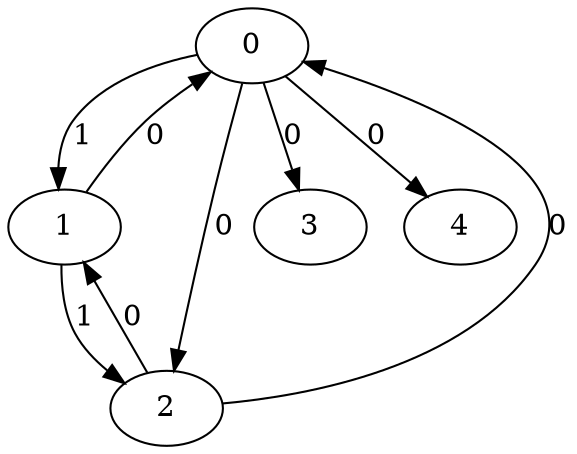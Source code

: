 // Source:323 Canonical: -1 1 0 0 0 0 -1 1 -1 -1 0 0 -1 -1 -1 -1 -1 -1 -1 -1 -1 -1 -1 -1 -1
digraph HRA_from_323_graph_000 {
  0 -> 1 [label="1"];
  0 -> 2 [label="0"];
  0 -> 3 [label="0"];
  1 -> 0 [label="0"];
  1 -> 2 [label="1"];
  2 -> 0 [label="0"];
  2 -> 1 [label="0"];
  0 -> 4 [label="0"];
}

// Source:323 Canonical: -1 1 0 0 0 0 -1 1 -1 -1 0 0 -1 -1 -1 -1 -1 -1 -1 -1 0 -1 -1 -1 -1
digraph HRA_from_323_graph_001 {
  0 -> 1 [label="1"];
  0 -> 2 [label="0"];
  0 -> 3 [label="0"];
  1 -> 0 [label="0"];
  1 -> 2 [label="1"];
  2 -> 0 [label="0"];
  2 -> 1 [label="0"];
  0 -> 4 [label="0"];
  4 -> 0 [label="0"];
}

// Source:323 Canonical: -1 1 0 0 -1 0 -1 1 -1 0 0 0 -1 -1 -1 -1 -1 -1 -1 -1 -1 -1 -1 -1 -1
digraph HRA_from_323_graph_002 {
  0 -> 1 [label="1"];
  0 -> 2 [label="0"];
  0 -> 3 [label="0"];
  1 -> 0 [label="0"];
  1 -> 2 [label="1"];
  2 -> 0 [label="0"];
  2 -> 1 [label="0"];
  1 -> 4 [label="0"];
}

// Source:323 Canonical: -1 1 0 0 0 0 -1 1 -1 0 0 0 -1 -1 -1 -1 -1 -1 -1 -1 -1 -1 -1 -1 -1
digraph HRA_from_323_graph_003 {
  0 -> 1 [label="1"];
  0 -> 2 [label="0"];
  0 -> 3 [label="0"];
  1 -> 0 [label="0"];
  1 -> 2 [label="1"];
  2 -> 0 [label="0"];
  2 -> 1 [label="0"];
  0 -> 4 [label="0"];
  1 -> 4 [label="0"];
}

// Source:323 Canonical: -1 1 0 0 -1 0 -1 1 -1 0 0 0 -1 -1 -1 -1 -1 -1 -1 -1 0 -1 -1 -1 -1
digraph HRA_from_323_graph_004 {
  0 -> 1 [label="1"];
  0 -> 2 [label="0"];
  0 -> 3 [label="0"];
  1 -> 0 [label="0"];
  1 -> 2 [label="1"];
  2 -> 0 [label="0"];
  2 -> 1 [label="0"];
  4 -> 0 [label="0"];
  1 -> 4 [label="0"];
}

// Source:323 Canonical: -1 1 0 0 0 0 -1 1 -1 0 0 0 -1 -1 -1 -1 -1 -1 -1 -1 0 -1 -1 -1 -1
digraph HRA_from_323_graph_005 {
  0 -> 1 [label="1"];
  0 -> 2 [label="0"];
  0 -> 3 [label="0"];
  1 -> 0 [label="0"];
  1 -> 2 [label="1"];
  2 -> 0 [label="0"];
  2 -> 1 [label="0"];
  0 -> 4 [label="0"];
  4 -> 0 [label="0"];
  1 -> 4 [label="0"];
}

// Source:323 Canonical: -1 1 0 0 0 0 -1 1 -1 -1 0 0 -1 -1 -1 -1 -1 -1 -1 -1 -1 0 -1 -1 -1
digraph HRA_from_323_graph_006 {
  0 -> 1 [label="1"];
  0 -> 2 [label="0"];
  0 -> 3 [label="0"];
  1 -> 0 [label="0"];
  1 -> 2 [label="1"];
  2 -> 0 [label="0"];
  2 -> 1 [label="0"];
  0 -> 4 [label="0"];
  4 -> 1 [label="0"];
}

// Source:323 Canonical: -1 1 0 0 0 0 -1 1 -1 -1 0 0 -1 -1 -1 -1 -1 -1 -1 -1 0 0 -1 -1 -1
digraph HRA_from_323_graph_007 {
  0 -> 1 [label="1"];
  0 -> 2 [label="0"];
  0 -> 3 [label="0"];
  1 -> 0 [label="0"];
  1 -> 2 [label="1"];
  2 -> 0 [label="0"];
  2 -> 1 [label="0"];
  0 -> 4 [label="0"];
  4 -> 0 [label="0"];
  4 -> 1 [label="0"];
}

// Source:323 Canonical: -1 1 0 0 -1 0 -1 1 -1 0 0 0 -1 -1 -1 -1 -1 -1 -1 -1 -1 0 -1 -1 -1
digraph HRA_from_323_graph_008 {
  0 -> 1 [label="1"];
  0 -> 2 [label="0"];
  0 -> 3 [label="0"];
  1 -> 0 [label="0"];
  1 -> 2 [label="1"];
  2 -> 0 [label="0"];
  2 -> 1 [label="0"];
  1 -> 4 [label="0"];
  4 -> 1 [label="0"];
}

// Source:323 Canonical: -1 1 0 0 0 0 -1 1 -1 0 0 0 -1 -1 -1 -1 -1 -1 -1 -1 -1 0 -1 -1 -1
digraph HRA_from_323_graph_009 {
  0 -> 1 [label="1"];
  0 -> 2 [label="0"];
  0 -> 3 [label="0"];
  1 -> 0 [label="0"];
  1 -> 2 [label="1"];
  2 -> 0 [label="0"];
  2 -> 1 [label="0"];
  0 -> 4 [label="0"];
  1 -> 4 [label="0"];
  4 -> 1 [label="0"];
}

// Source:323 Canonical: -1 1 0 0 -1 0 -1 1 -1 0 0 0 -1 -1 -1 -1 -1 -1 -1 -1 0 0 -1 -1 -1
digraph HRA_from_323_graph_010 {
  0 -> 1 [label="1"];
  0 -> 2 [label="0"];
  0 -> 3 [label="0"];
  1 -> 0 [label="0"];
  1 -> 2 [label="1"];
  2 -> 0 [label="0"];
  2 -> 1 [label="0"];
  4 -> 0 [label="0"];
  1 -> 4 [label="0"];
  4 -> 1 [label="0"];
}

// Source:323 Canonical: -1 1 0 0 0 0 -1 1 -1 0 0 0 -1 -1 -1 -1 -1 -1 -1 -1 0 0 -1 -1 -1
digraph HRA_from_323_graph_011 {
  0 -> 1 [label="1"];
  0 -> 2 [label="0"];
  0 -> 3 [label="0"];
  1 -> 0 [label="0"];
  1 -> 2 [label="1"];
  2 -> 0 [label="0"];
  2 -> 1 [label="0"];
  0 -> 4 [label="0"];
  4 -> 0 [label="0"];
  1 -> 4 [label="0"];
  4 -> 1 [label="0"];
}

// Source:323 Canonical: -1 1 0 0 -1 0 -1 1 -1 -1 0 0 -1 -1 0 -1 -1 -1 -1 -1 -1 -1 -1 -1 -1
digraph HRA_from_323_graph_012 {
  0 -> 1 [label="1"];
  0 -> 2 [label="0"];
  0 -> 3 [label="0"];
  1 -> 0 [label="0"];
  1 -> 2 [label="1"];
  2 -> 0 [label="0"];
  2 -> 1 [label="0"];
  2 -> 4 [label="0"];
}

// Source:323 Canonical: -1 1 0 0 0 0 -1 1 -1 -1 0 0 -1 -1 0 -1 -1 -1 -1 -1 -1 -1 -1 -1 -1
digraph HRA_from_323_graph_013 {
  0 -> 1 [label="1"];
  0 -> 2 [label="0"];
  0 -> 3 [label="0"];
  1 -> 0 [label="0"];
  1 -> 2 [label="1"];
  2 -> 0 [label="0"];
  2 -> 1 [label="0"];
  0 -> 4 [label="0"];
  2 -> 4 [label="0"];
}

// Source:323 Canonical: -1 1 0 0 -1 0 -1 1 -1 -1 0 0 -1 -1 0 -1 -1 -1 -1 -1 0 -1 -1 -1 -1
digraph HRA_from_323_graph_014 {
  0 -> 1 [label="1"];
  0 -> 2 [label="0"];
  0 -> 3 [label="0"];
  1 -> 0 [label="0"];
  1 -> 2 [label="1"];
  2 -> 0 [label="0"];
  2 -> 1 [label="0"];
  4 -> 0 [label="0"];
  2 -> 4 [label="0"];
}

// Source:323 Canonical: -1 1 0 0 0 0 -1 1 -1 -1 0 0 -1 -1 0 -1 -1 -1 -1 -1 0 -1 -1 -1 -1
digraph HRA_from_323_graph_015 {
  0 -> 1 [label="1"];
  0 -> 2 [label="0"];
  0 -> 3 [label="0"];
  1 -> 0 [label="0"];
  1 -> 2 [label="1"];
  2 -> 0 [label="0"];
  2 -> 1 [label="0"];
  0 -> 4 [label="0"];
  4 -> 0 [label="0"];
  2 -> 4 [label="0"];
}

// Source:323 Canonical: -1 1 0 0 -1 0 -1 1 -1 0 0 0 -1 -1 0 -1 -1 -1 -1 -1 -1 -1 -1 -1 -1
digraph HRA_from_323_graph_016 {
  0 -> 1 [label="1"];
  0 -> 2 [label="0"];
  0 -> 3 [label="0"];
  1 -> 0 [label="0"];
  1 -> 2 [label="1"];
  2 -> 0 [label="0"];
  2 -> 1 [label="0"];
  1 -> 4 [label="0"];
  2 -> 4 [label="0"];
}

// Source:323 Canonical: -1 1 0 0 0 0 -1 1 -1 0 0 0 -1 -1 0 -1 -1 -1 -1 -1 -1 -1 -1 -1 -1
digraph HRA_from_323_graph_017 {
  0 -> 1 [label="1"];
  0 -> 2 [label="0"];
  0 -> 3 [label="0"];
  1 -> 0 [label="0"];
  1 -> 2 [label="1"];
  2 -> 0 [label="0"];
  2 -> 1 [label="0"];
  0 -> 4 [label="0"];
  1 -> 4 [label="0"];
  2 -> 4 [label="0"];
}

// Source:323 Canonical: -1 1 0 0 -1 0 -1 1 -1 0 0 0 -1 -1 0 -1 -1 -1 -1 -1 0 -1 -1 -1 -1
digraph HRA_from_323_graph_018 {
  0 -> 1 [label="1"];
  0 -> 2 [label="0"];
  0 -> 3 [label="0"];
  1 -> 0 [label="0"];
  1 -> 2 [label="1"];
  2 -> 0 [label="0"];
  2 -> 1 [label="0"];
  4 -> 0 [label="0"];
  1 -> 4 [label="0"];
  2 -> 4 [label="0"];
}

// Source:323 Canonical: -1 1 0 0 0 0 -1 1 -1 0 0 0 -1 -1 0 -1 -1 -1 -1 -1 0 -1 -1 -1 -1
digraph HRA_from_323_graph_019 {
  0 -> 1 [label="1"];
  0 -> 2 [label="0"];
  0 -> 3 [label="0"];
  1 -> 0 [label="0"];
  1 -> 2 [label="1"];
  2 -> 0 [label="0"];
  2 -> 1 [label="0"];
  0 -> 4 [label="0"];
  4 -> 0 [label="0"];
  1 -> 4 [label="0"];
  2 -> 4 [label="0"];
}

// Source:323 Canonical: -1 1 0 0 -1 0 -1 1 -1 -1 0 0 -1 -1 0 -1 -1 -1 -1 -1 -1 0 -1 -1 -1
digraph HRA_from_323_graph_020 {
  0 -> 1 [label="1"];
  0 -> 2 [label="0"];
  0 -> 3 [label="0"];
  1 -> 0 [label="0"];
  1 -> 2 [label="1"];
  2 -> 0 [label="0"];
  2 -> 1 [label="0"];
  4 -> 1 [label="0"];
  2 -> 4 [label="0"];
}

// Source:323 Canonical: -1 1 0 0 0 0 -1 1 -1 -1 0 0 -1 -1 0 -1 -1 -1 -1 -1 -1 0 -1 -1 -1
digraph HRA_from_323_graph_021 {
  0 -> 1 [label="1"];
  0 -> 2 [label="0"];
  0 -> 3 [label="0"];
  1 -> 0 [label="0"];
  1 -> 2 [label="1"];
  2 -> 0 [label="0"];
  2 -> 1 [label="0"];
  0 -> 4 [label="0"];
  4 -> 1 [label="0"];
  2 -> 4 [label="0"];
}

// Source:323 Canonical: -1 1 0 0 -1 0 -1 1 -1 -1 0 0 -1 -1 0 -1 -1 -1 -1 -1 0 0 -1 -1 -1
digraph HRA_from_323_graph_022 {
  0 -> 1 [label="1"];
  0 -> 2 [label="0"];
  0 -> 3 [label="0"];
  1 -> 0 [label="0"];
  1 -> 2 [label="1"];
  2 -> 0 [label="0"];
  2 -> 1 [label="0"];
  4 -> 0 [label="0"];
  4 -> 1 [label="0"];
  2 -> 4 [label="0"];
}

// Source:323 Canonical: -1 1 0 0 0 0 -1 1 -1 -1 0 0 -1 -1 0 -1 -1 -1 -1 -1 0 0 -1 -1 -1
digraph HRA_from_323_graph_023 {
  0 -> 1 [label="1"];
  0 -> 2 [label="0"];
  0 -> 3 [label="0"];
  1 -> 0 [label="0"];
  1 -> 2 [label="1"];
  2 -> 0 [label="0"];
  2 -> 1 [label="0"];
  0 -> 4 [label="0"];
  4 -> 0 [label="0"];
  4 -> 1 [label="0"];
  2 -> 4 [label="0"];
}

// Source:323 Canonical: -1 1 0 0 -1 0 -1 1 -1 0 0 0 -1 -1 0 -1 -1 -1 -1 -1 -1 0 -1 -1 -1
digraph HRA_from_323_graph_024 {
  0 -> 1 [label="1"];
  0 -> 2 [label="0"];
  0 -> 3 [label="0"];
  1 -> 0 [label="0"];
  1 -> 2 [label="1"];
  2 -> 0 [label="0"];
  2 -> 1 [label="0"];
  1 -> 4 [label="0"];
  4 -> 1 [label="0"];
  2 -> 4 [label="0"];
}

// Source:323 Canonical: -1 1 0 0 0 0 -1 1 -1 0 0 0 -1 -1 0 -1 -1 -1 -1 -1 -1 0 -1 -1 -1
digraph HRA_from_323_graph_025 {
  0 -> 1 [label="1"];
  0 -> 2 [label="0"];
  0 -> 3 [label="0"];
  1 -> 0 [label="0"];
  1 -> 2 [label="1"];
  2 -> 0 [label="0"];
  2 -> 1 [label="0"];
  0 -> 4 [label="0"];
  1 -> 4 [label="0"];
  4 -> 1 [label="0"];
  2 -> 4 [label="0"];
}

// Source:323 Canonical: -1 1 0 0 -1 0 -1 1 -1 0 0 0 -1 -1 0 -1 -1 -1 -1 -1 0 0 -1 -1 -1
digraph HRA_from_323_graph_026 {
  0 -> 1 [label="1"];
  0 -> 2 [label="0"];
  0 -> 3 [label="0"];
  1 -> 0 [label="0"];
  1 -> 2 [label="1"];
  2 -> 0 [label="0"];
  2 -> 1 [label="0"];
  4 -> 0 [label="0"];
  1 -> 4 [label="0"];
  4 -> 1 [label="0"];
  2 -> 4 [label="0"];
}

// Source:323 Canonical: -1 1 0 0 0 0 -1 1 -1 0 0 0 -1 -1 0 -1 -1 -1 -1 -1 0 0 -1 -1 -1
digraph HRA_from_323_graph_027 {
  0 -> 1 [label="1"];
  0 -> 2 [label="0"];
  0 -> 3 [label="0"];
  1 -> 0 [label="0"];
  1 -> 2 [label="1"];
  2 -> 0 [label="0"];
  2 -> 1 [label="0"];
  0 -> 4 [label="0"];
  4 -> 0 [label="0"];
  1 -> 4 [label="0"];
  4 -> 1 [label="0"];
  2 -> 4 [label="0"];
}

// Source:323 Canonical: -1 1 0 0 0 0 -1 1 -1 -1 0 0 -1 -1 -1 -1 -1 -1 -1 -1 -1 -1 0 -1 -1
digraph HRA_from_323_graph_028 {
  0 -> 1 [label="1"];
  0 -> 2 [label="0"];
  0 -> 3 [label="0"];
  1 -> 0 [label="0"];
  1 -> 2 [label="1"];
  2 -> 0 [label="0"];
  2 -> 1 [label="0"];
  0 -> 4 [label="0"];
  4 -> 2 [label="0"];
}

// Source:323 Canonical: -1 1 0 0 0 0 -1 1 -1 -1 0 0 -1 -1 -1 -1 -1 -1 -1 -1 0 -1 0 -1 -1
digraph HRA_from_323_graph_029 {
  0 -> 1 [label="1"];
  0 -> 2 [label="0"];
  0 -> 3 [label="0"];
  1 -> 0 [label="0"];
  1 -> 2 [label="1"];
  2 -> 0 [label="0"];
  2 -> 1 [label="0"];
  0 -> 4 [label="0"];
  4 -> 0 [label="0"];
  4 -> 2 [label="0"];
}

// Source:323 Canonical: -1 1 0 0 -1 0 -1 1 -1 0 0 0 -1 -1 -1 -1 -1 -1 -1 -1 -1 -1 0 -1 -1
digraph HRA_from_323_graph_030 {
  0 -> 1 [label="1"];
  0 -> 2 [label="0"];
  0 -> 3 [label="0"];
  1 -> 0 [label="0"];
  1 -> 2 [label="1"];
  2 -> 0 [label="0"];
  2 -> 1 [label="0"];
  1 -> 4 [label="0"];
  4 -> 2 [label="0"];
}

// Source:323 Canonical: -1 1 0 0 0 0 -1 1 -1 0 0 0 -1 -1 -1 -1 -1 -1 -1 -1 -1 -1 0 -1 -1
digraph HRA_from_323_graph_031 {
  0 -> 1 [label="1"];
  0 -> 2 [label="0"];
  0 -> 3 [label="0"];
  1 -> 0 [label="0"];
  1 -> 2 [label="1"];
  2 -> 0 [label="0"];
  2 -> 1 [label="0"];
  0 -> 4 [label="0"];
  1 -> 4 [label="0"];
  4 -> 2 [label="0"];
}

// Source:323 Canonical: -1 1 0 0 -1 0 -1 1 -1 0 0 0 -1 -1 -1 -1 -1 -1 -1 -1 0 -1 0 -1 -1
digraph HRA_from_323_graph_032 {
  0 -> 1 [label="1"];
  0 -> 2 [label="0"];
  0 -> 3 [label="0"];
  1 -> 0 [label="0"];
  1 -> 2 [label="1"];
  2 -> 0 [label="0"];
  2 -> 1 [label="0"];
  4 -> 0 [label="0"];
  1 -> 4 [label="0"];
  4 -> 2 [label="0"];
}

// Source:323 Canonical: -1 1 0 0 0 0 -1 1 -1 0 0 0 -1 -1 -1 -1 -1 -1 -1 -1 0 -1 0 -1 -1
digraph HRA_from_323_graph_033 {
  0 -> 1 [label="1"];
  0 -> 2 [label="0"];
  0 -> 3 [label="0"];
  1 -> 0 [label="0"];
  1 -> 2 [label="1"];
  2 -> 0 [label="0"];
  2 -> 1 [label="0"];
  0 -> 4 [label="0"];
  4 -> 0 [label="0"];
  1 -> 4 [label="0"];
  4 -> 2 [label="0"];
}

// Source:323 Canonical: -1 1 0 0 0 0 -1 1 -1 -1 0 0 -1 -1 -1 -1 -1 -1 -1 -1 -1 0 0 -1 -1
digraph HRA_from_323_graph_034 {
  0 -> 1 [label="1"];
  0 -> 2 [label="0"];
  0 -> 3 [label="0"];
  1 -> 0 [label="0"];
  1 -> 2 [label="1"];
  2 -> 0 [label="0"];
  2 -> 1 [label="0"];
  0 -> 4 [label="0"];
  4 -> 1 [label="0"];
  4 -> 2 [label="0"];
}

// Source:323 Canonical: -1 1 0 0 0 0 -1 1 -1 -1 0 0 -1 -1 -1 -1 -1 -1 -1 -1 0 0 0 -1 -1
digraph HRA_from_323_graph_035 {
  0 -> 1 [label="1"];
  0 -> 2 [label="0"];
  0 -> 3 [label="0"];
  1 -> 0 [label="0"];
  1 -> 2 [label="1"];
  2 -> 0 [label="0"];
  2 -> 1 [label="0"];
  0 -> 4 [label="0"];
  4 -> 0 [label="0"];
  4 -> 1 [label="0"];
  4 -> 2 [label="0"];
}

// Source:323 Canonical: -1 1 0 0 -1 0 -1 1 -1 0 0 0 -1 -1 -1 -1 -1 -1 -1 -1 -1 0 0 -1 -1
digraph HRA_from_323_graph_036 {
  0 -> 1 [label="1"];
  0 -> 2 [label="0"];
  0 -> 3 [label="0"];
  1 -> 0 [label="0"];
  1 -> 2 [label="1"];
  2 -> 0 [label="0"];
  2 -> 1 [label="0"];
  1 -> 4 [label="0"];
  4 -> 1 [label="0"];
  4 -> 2 [label="0"];
}

// Source:323 Canonical: -1 1 0 0 0 0 -1 1 -1 0 0 0 -1 -1 -1 -1 -1 -1 -1 -1 -1 0 0 -1 -1
digraph HRA_from_323_graph_037 {
  0 -> 1 [label="1"];
  0 -> 2 [label="0"];
  0 -> 3 [label="0"];
  1 -> 0 [label="0"];
  1 -> 2 [label="1"];
  2 -> 0 [label="0"];
  2 -> 1 [label="0"];
  0 -> 4 [label="0"];
  1 -> 4 [label="0"];
  4 -> 1 [label="0"];
  4 -> 2 [label="0"];
}

// Source:323 Canonical: -1 1 0 0 -1 0 -1 1 -1 0 0 0 -1 -1 -1 -1 -1 -1 -1 -1 0 0 0 -1 -1
digraph HRA_from_323_graph_038 {
  0 -> 1 [label="1"];
  0 -> 2 [label="0"];
  0 -> 3 [label="0"];
  1 -> 0 [label="0"];
  1 -> 2 [label="1"];
  2 -> 0 [label="0"];
  2 -> 1 [label="0"];
  4 -> 0 [label="0"];
  1 -> 4 [label="0"];
  4 -> 1 [label="0"];
  4 -> 2 [label="0"];
}

// Source:323 Canonical: -1 1 0 0 0 0 -1 1 -1 0 0 0 -1 -1 -1 -1 -1 -1 -1 -1 0 0 0 -1 -1
digraph HRA_from_323_graph_039 {
  0 -> 1 [label="1"];
  0 -> 2 [label="0"];
  0 -> 3 [label="0"];
  1 -> 0 [label="0"];
  1 -> 2 [label="1"];
  2 -> 0 [label="0"];
  2 -> 1 [label="0"];
  0 -> 4 [label="0"];
  4 -> 0 [label="0"];
  1 -> 4 [label="0"];
  4 -> 1 [label="0"];
  4 -> 2 [label="0"];
}

// Source:323 Canonical: -1 1 0 0 -1 0 -1 1 -1 -1 0 0 -1 -1 0 -1 -1 -1 -1 -1 -1 -1 0 -1 -1
digraph HRA_from_323_graph_040 {
  0 -> 1 [label="1"];
  0 -> 2 [label="0"];
  0 -> 3 [label="0"];
  1 -> 0 [label="0"];
  1 -> 2 [label="1"];
  2 -> 0 [label="0"];
  2 -> 1 [label="0"];
  2 -> 4 [label="0"];
  4 -> 2 [label="0"];
}

// Source:323 Canonical: -1 1 0 0 0 0 -1 1 -1 -1 0 0 -1 -1 0 -1 -1 -1 -1 -1 -1 -1 0 -1 -1
digraph HRA_from_323_graph_041 {
  0 -> 1 [label="1"];
  0 -> 2 [label="0"];
  0 -> 3 [label="0"];
  1 -> 0 [label="0"];
  1 -> 2 [label="1"];
  2 -> 0 [label="0"];
  2 -> 1 [label="0"];
  0 -> 4 [label="0"];
  2 -> 4 [label="0"];
  4 -> 2 [label="0"];
}

// Source:323 Canonical: -1 1 0 0 -1 0 -1 1 -1 -1 0 0 -1 -1 0 -1 -1 -1 -1 -1 0 -1 0 -1 -1
digraph HRA_from_323_graph_042 {
  0 -> 1 [label="1"];
  0 -> 2 [label="0"];
  0 -> 3 [label="0"];
  1 -> 0 [label="0"];
  1 -> 2 [label="1"];
  2 -> 0 [label="0"];
  2 -> 1 [label="0"];
  4 -> 0 [label="0"];
  2 -> 4 [label="0"];
  4 -> 2 [label="0"];
}

// Source:323 Canonical: -1 1 0 0 0 0 -1 1 -1 -1 0 0 -1 -1 0 -1 -1 -1 -1 -1 0 -1 0 -1 -1
digraph HRA_from_323_graph_043 {
  0 -> 1 [label="1"];
  0 -> 2 [label="0"];
  0 -> 3 [label="0"];
  1 -> 0 [label="0"];
  1 -> 2 [label="1"];
  2 -> 0 [label="0"];
  2 -> 1 [label="0"];
  0 -> 4 [label="0"];
  4 -> 0 [label="0"];
  2 -> 4 [label="0"];
  4 -> 2 [label="0"];
}

// Source:323 Canonical: -1 1 0 0 -1 0 -1 1 -1 0 0 0 -1 -1 0 -1 -1 -1 -1 -1 -1 -1 0 -1 -1
digraph HRA_from_323_graph_044 {
  0 -> 1 [label="1"];
  0 -> 2 [label="0"];
  0 -> 3 [label="0"];
  1 -> 0 [label="0"];
  1 -> 2 [label="1"];
  2 -> 0 [label="0"];
  2 -> 1 [label="0"];
  1 -> 4 [label="0"];
  2 -> 4 [label="0"];
  4 -> 2 [label="0"];
}

// Source:323 Canonical: -1 1 0 0 0 0 -1 1 -1 0 0 0 -1 -1 0 -1 -1 -1 -1 -1 -1 -1 0 -1 -1
digraph HRA_from_323_graph_045 {
  0 -> 1 [label="1"];
  0 -> 2 [label="0"];
  0 -> 3 [label="0"];
  1 -> 0 [label="0"];
  1 -> 2 [label="1"];
  2 -> 0 [label="0"];
  2 -> 1 [label="0"];
  0 -> 4 [label="0"];
  1 -> 4 [label="0"];
  2 -> 4 [label="0"];
  4 -> 2 [label="0"];
}

// Source:323 Canonical: -1 1 0 0 -1 0 -1 1 -1 0 0 0 -1 -1 0 -1 -1 -1 -1 -1 0 -1 0 -1 -1
digraph HRA_from_323_graph_046 {
  0 -> 1 [label="1"];
  0 -> 2 [label="0"];
  0 -> 3 [label="0"];
  1 -> 0 [label="0"];
  1 -> 2 [label="1"];
  2 -> 0 [label="0"];
  2 -> 1 [label="0"];
  4 -> 0 [label="0"];
  1 -> 4 [label="0"];
  2 -> 4 [label="0"];
  4 -> 2 [label="0"];
}

// Source:323 Canonical: -1 1 0 0 0 0 -1 1 -1 0 0 0 -1 -1 0 -1 -1 -1 -1 -1 0 -1 0 -1 -1
digraph HRA_from_323_graph_047 {
  0 -> 1 [label="1"];
  0 -> 2 [label="0"];
  0 -> 3 [label="0"];
  1 -> 0 [label="0"];
  1 -> 2 [label="1"];
  2 -> 0 [label="0"];
  2 -> 1 [label="0"];
  0 -> 4 [label="0"];
  4 -> 0 [label="0"];
  1 -> 4 [label="0"];
  2 -> 4 [label="0"];
  4 -> 2 [label="0"];
}

// Source:323 Canonical: -1 1 0 0 -1 0 -1 1 -1 -1 0 0 -1 -1 0 -1 -1 -1 -1 -1 -1 0 0 -1 -1
digraph HRA_from_323_graph_048 {
  0 -> 1 [label="1"];
  0 -> 2 [label="0"];
  0 -> 3 [label="0"];
  1 -> 0 [label="0"];
  1 -> 2 [label="1"];
  2 -> 0 [label="0"];
  2 -> 1 [label="0"];
  4 -> 1 [label="0"];
  2 -> 4 [label="0"];
  4 -> 2 [label="0"];
}

// Source:323 Canonical: -1 1 0 0 0 0 -1 1 -1 -1 0 0 -1 -1 0 -1 -1 -1 -1 -1 -1 0 0 -1 -1
digraph HRA_from_323_graph_049 {
  0 -> 1 [label="1"];
  0 -> 2 [label="0"];
  0 -> 3 [label="0"];
  1 -> 0 [label="0"];
  1 -> 2 [label="1"];
  2 -> 0 [label="0"];
  2 -> 1 [label="0"];
  0 -> 4 [label="0"];
  4 -> 1 [label="0"];
  2 -> 4 [label="0"];
  4 -> 2 [label="0"];
}

// Source:323 Canonical: -1 1 0 0 -1 0 -1 1 -1 -1 0 0 -1 -1 0 -1 -1 -1 -1 -1 0 0 0 -1 -1
digraph HRA_from_323_graph_050 {
  0 -> 1 [label="1"];
  0 -> 2 [label="0"];
  0 -> 3 [label="0"];
  1 -> 0 [label="0"];
  1 -> 2 [label="1"];
  2 -> 0 [label="0"];
  2 -> 1 [label="0"];
  4 -> 0 [label="0"];
  4 -> 1 [label="0"];
  2 -> 4 [label="0"];
  4 -> 2 [label="0"];
}

// Source:323 Canonical: -1 1 0 0 0 0 -1 1 -1 -1 0 0 -1 -1 0 -1 -1 -1 -1 -1 0 0 0 -1 -1
digraph HRA_from_323_graph_051 {
  0 -> 1 [label="1"];
  0 -> 2 [label="0"];
  0 -> 3 [label="0"];
  1 -> 0 [label="0"];
  1 -> 2 [label="1"];
  2 -> 0 [label="0"];
  2 -> 1 [label="0"];
  0 -> 4 [label="0"];
  4 -> 0 [label="0"];
  4 -> 1 [label="0"];
  2 -> 4 [label="0"];
  4 -> 2 [label="0"];
}

// Source:323 Canonical: -1 1 0 0 -1 0 -1 1 -1 0 0 0 -1 -1 0 -1 -1 -1 -1 -1 -1 0 0 -1 -1
digraph HRA_from_323_graph_052 {
  0 -> 1 [label="1"];
  0 -> 2 [label="0"];
  0 -> 3 [label="0"];
  1 -> 0 [label="0"];
  1 -> 2 [label="1"];
  2 -> 0 [label="0"];
  2 -> 1 [label="0"];
  1 -> 4 [label="0"];
  4 -> 1 [label="0"];
  2 -> 4 [label="0"];
  4 -> 2 [label="0"];
}

// Source:323 Canonical: -1 1 0 0 0 0 -1 1 -1 0 0 0 -1 -1 0 -1 -1 -1 -1 -1 -1 0 0 -1 -1
digraph HRA_from_323_graph_053 {
  0 -> 1 [label="1"];
  0 -> 2 [label="0"];
  0 -> 3 [label="0"];
  1 -> 0 [label="0"];
  1 -> 2 [label="1"];
  2 -> 0 [label="0"];
  2 -> 1 [label="0"];
  0 -> 4 [label="0"];
  1 -> 4 [label="0"];
  4 -> 1 [label="0"];
  2 -> 4 [label="0"];
  4 -> 2 [label="0"];
}

// Source:323 Canonical: -1 1 0 0 -1 0 -1 1 -1 0 0 0 -1 -1 0 -1 -1 -1 -1 -1 0 0 0 -1 -1
digraph HRA_from_323_graph_054 {
  0 -> 1 [label="1"];
  0 -> 2 [label="0"];
  0 -> 3 [label="0"];
  1 -> 0 [label="0"];
  1 -> 2 [label="1"];
  2 -> 0 [label="0"];
  2 -> 1 [label="0"];
  4 -> 0 [label="0"];
  1 -> 4 [label="0"];
  4 -> 1 [label="0"];
  2 -> 4 [label="0"];
  4 -> 2 [label="0"];
}

// Source:323 Canonical: -1 1 0 0 0 0 -1 1 -1 0 0 0 -1 -1 0 -1 -1 -1 -1 -1 0 0 0 -1 -1
digraph HRA_from_323_graph_055 {
  0 -> 1 [label="1"];
  0 -> 2 [label="0"];
  0 -> 3 [label="0"];
  1 -> 0 [label="0"];
  1 -> 2 [label="1"];
  2 -> 0 [label="0"];
  2 -> 1 [label="0"];
  0 -> 4 [label="0"];
  4 -> 0 [label="0"];
  1 -> 4 [label="0"];
  4 -> 1 [label="0"];
  2 -> 4 [label="0"];
  4 -> 2 [label="0"];
}

// Source:323 Canonical: -1 1 0 0 -1 0 -1 1 -1 -1 0 0 -1 -1 -1 -1 -1 -1 -1 0 -1 -1 -1 -1 -1
digraph HRA_from_323_graph_056 {
  0 -> 1 [label="1"];
  0 -> 2 [label="0"];
  0 -> 3 [label="0"];
  1 -> 0 [label="0"];
  1 -> 2 [label="1"];
  2 -> 0 [label="0"];
  2 -> 1 [label="0"];
  3 -> 4 [label="0"];
}

// Source:323 Canonical: -1 1 0 0 0 0 -1 1 -1 -1 0 0 -1 -1 -1 -1 -1 -1 -1 0 -1 -1 -1 -1 -1
digraph HRA_from_323_graph_057 {
  0 -> 1 [label="1"];
  0 -> 2 [label="0"];
  0 -> 3 [label="0"];
  1 -> 0 [label="0"];
  1 -> 2 [label="1"];
  2 -> 0 [label="0"];
  2 -> 1 [label="0"];
  0 -> 4 [label="0"];
  3 -> 4 [label="0"];
}

// Source:323 Canonical: -1 1 0 0 -1 0 -1 1 -1 -1 0 0 -1 -1 -1 -1 -1 -1 -1 0 0 -1 -1 -1 -1
digraph HRA_from_323_graph_058 {
  0 -> 1 [label="1"];
  0 -> 2 [label="0"];
  0 -> 3 [label="0"];
  1 -> 0 [label="0"];
  1 -> 2 [label="1"];
  2 -> 0 [label="0"];
  2 -> 1 [label="0"];
  4 -> 0 [label="0"];
  3 -> 4 [label="0"];
}

// Source:323 Canonical: -1 1 0 0 0 0 -1 1 -1 -1 0 0 -1 -1 -1 -1 -1 -1 -1 0 0 -1 -1 -1 -1
digraph HRA_from_323_graph_059 {
  0 -> 1 [label="1"];
  0 -> 2 [label="0"];
  0 -> 3 [label="0"];
  1 -> 0 [label="0"];
  1 -> 2 [label="1"];
  2 -> 0 [label="0"];
  2 -> 1 [label="0"];
  0 -> 4 [label="0"];
  4 -> 0 [label="0"];
  3 -> 4 [label="0"];
}

// Source:323 Canonical: -1 1 0 0 -1 0 -1 1 -1 0 0 0 -1 -1 -1 -1 -1 -1 -1 0 -1 -1 -1 -1 -1
digraph HRA_from_323_graph_060 {
  0 -> 1 [label="1"];
  0 -> 2 [label="0"];
  0 -> 3 [label="0"];
  1 -> 0 [label="0"];
  1 -> 2 [label="1"];
  2 -> 0 [label="0"];
  2 -> 1 [label="0"];
  1 -> 4 [label="0"];
  3 -> 4 [label="0"];
}

// Source:323 Canonical: -1 1 0 0 0 0 -1 1 -1 0 0 0 -1 -1 -1 -1 -1 -1 -1 0 -1 -1 -1 -1 -1
digraph HRA_from_323_graph_061 {
  0 -> 1 [label="1"];
  0 -> 2 [label="0"];
  0 -> 3 [label="0"];
  1 -> 0 [label="0"];
  1 -> 2 [label="1"];
  2 -> 0 [label="0"];
  2 -> 1 [label="0"];
  0 -> 4 [label="0"];
  1 -> 4 [label="0"];
  3 -> 4 [label="0"];
}

// Source:323 Canonical: -1 1 0 0 -1 0 -1 1 -1 0 0 0 -1 -1 -1 -1 -1 -1 -1 0 0 -1 -1 -1 -1
digraph HRA_from_323_graph_062 {
  0 -> 1 [label="1"];
  0 -> 2 [label="0"];
  0 -> 3 [label="0"];
  1 -> 0 [label="0"];
  1 -> 2 [label="1"];
  2 -> 0 [label="0"];
  2 -> 1 [label="0"];
  4 -> 0 [label="0"];
  1 -> 4 [label="0"];
  3 -> 4 [label="0"];
}

// Source:323 Canonical: -1 1 0 0 0 0 -1 1 -1 0 0 0 -1 -1 -1 -1 -1 -1 -1 0 0 -1 -1 -1 -1
digraph HRA_from_323_graph_063 {
  0 -> 1 [label="1"];
  0 -> 2 [label="0"];
  0 -> 3 [label="0"];
  1 -> 0 [label="0"];
  1 -> 2 [label="1"];
  2 -> 0 [label="0"];
  2 -> 1 [label="0"];
  0 -> 4 [label="0"];
  4 -> 0 [label="0"];
  1 -> 4 [label="0"];
  3 -> 4 [label="0"];
}

// Source:323 Canonical: -1 1 0 0 -1 0 -1 1 -1 -1 0 0 -1 -1 -1 -1 -1 -1 -1 0 -1 0 -1 -1 -1
digraph HRA_from_323_graph_064 {
  0 -> 1 [label="1"];
  0 -> 2 [label="0"];
  0 -> 3 [label="0"];
  1 -> 0 [label="0"];
  1 -> 2 [label="1"];
  2 -> 0 [label="0"];
  2 -> 1 [label="0"];
  4 -> 1 [label="0"];
  3 -> 4 [label="0"];
}

// Source:323 Canonical: -1 1 0 0 0 0 -1 1 -1 -1 0 0 -1 -1 -1 -1 -1 -1 -1 0 -1 0 -1 -1 -1
digraph HRA_from_323_graph_065 {
  0 -> 1 [label="1"];
  0 -> 2 [label="0"];
  0 -> 3 [label="0"];
  1 -> 0 [label="0"];
  1 -> 2 [label="1"];
  2 -> 0 [label="0"];
  2 -> 1 [label="0"];
  0 -> 4 [label="0"];
  4 -> 1 [label="0"];
  3 -> 4 [label="0"];
}

// Source:323 Canonical: -1 1 0 0 -1 0 -1 1 -1 -1 0 0 -1 -1 -1 -1 -1 -1 -1 0 0 0 -1 -1 -1
digraph HRA_from_323_graph_066 {
  0 -> 1 [label="1"];
  0 -> 2 [label="0"];
  0 -> 3 [label="0"];
  1 -> 0 [label="0"];
  1 -> 2 [label="1"];
  2 -> 0 [label="0"];
  2 -> 1 [label="0"];
  4 -> 0 [label="0"];
  4 -> 1 [label="0"];
  3 -> 4 [label="0"];
}

// Source:323 Canonical: -1 1 0 0 0 0 -1 1 -1 -1 0 0 -1 -1 -1 -1 -1 -1 -1 0 0 0 -1 -1 -1
digraph HRA_from_323_graph_067 {
  0 -> 1 [label="1"];
  0 -> 2 [label="0"];
  0 -> 3 [label="0"];
  1 -> 0 [label="0"];
  1 -> 2 [label="1"];
  2 -> 0 [label="0"];
  2 -> 1 [label="0"];
  0 -> 4 [label="0"];
  4 -> 0 [label="0"];
  4 -> 1 [label="0"];
  3 -> 4 [label="0"];
}

// Source:323 Canonical: -1 1 0 0 -1 0 -1 1 -1 0 0 0 -1 -1 -1 -1 -1 -1 -1 0 -1 0 -1 -1 -1
digraph HRA_from_323_graph_068 {
  0 -> 1 [label="1"];
  0 -> 2 [label="0"];
  0 -> 3 [label="0"];
  1 -> 0 [label="0"];
  1 -> 2 [label="1"];
  2 -> 0 [label="0"];
  2 -> 1 [label="0"];
  1 -> 4 [label="0"];
  4 -> 1 [label="0"];
  3 -> 4 [label="0"];
}

// Source:323 Canonical: -1 1 0 0 0 0 -1 1 -1 0 0 0 -1 -1 -1 -1 -1 -1 -1 0 -1 0 -1 -1 -1
digraph HRA_from_323_graph_069 {
  0 -> 1 [label="1"];
  0 -> 2 [label="0"];
  0 -> 3 [label="0"];
  1 -> 0 [label="0"];
  1 -> 2 [label="1"];
  2 -> 0 [label="0"];
  2 -> 1 [label="0"];
  0 -> 4 [label="0"];
  1 -> 4 [label="0"];
  4 -> 1 [label="0"];
  3 -> 4 [label="0"];
}

// Source:323 Canonical: -1 1 0 0 -1 0 -1 1 -1 0 0 0 -1 -1 -1 -1 -1 -1 -1 0 0 0 -1 -1 -1
digraph HRA_from_323_graph_070 {
  0 -> 1 [label="1"];
  0 -> 2 [label="0"];
  0 -> 3 [label="0"];
  1 -> 0 [label="0"];
  1 -> 2 [label="1"];
  2 -> 0 [label="0"];
  2 -> 1 [label="0"];
  4 -> 0 [label="0"];
  1 -> 4 [label="0"];
  4 -> 1 [label="0"];
  3 -> 4 [label="0"];
}

// Source:323 Canonical: -1 1 0 0 0 0 -1 1 -1 0 0 0 -1 -1 -1 -1 -1 -1 -1 0 0 0 -1 -1 -1
digraph HRA_from_323_graph_071 {
  0 -> 1 [label="1"];
  0 -> 2 [label="0"];
  0 -> 3 [label="0"];
  1 -> 0 [label="0"];
  1 -> 2 [label="1"];
  2 -> 0 [label="0"];
  2 -> 1 [label="0"];
  0 -> 4 [label="0"];
  4 -> 0 [label="0"];
  1 -> 4 [label="0"];
  4 -> 1 [label="0"];
  3 -> 4 [label="0"];
}

// Source:323 Canonical: -1 1 0 0 -1 0 -1 1 -1 -1 0 0 -1 -1 0 -1 -1 -1 -1 0 -1 -1 -1 -1 -1
digraph HRA_from_323_graph_072 {
  0 -> 1 [label="1"];
  0 -> 2 [label="0"];
  0 -> 3 [label="0"];
  1 -> 0 [label="0"];
  1 -> 2 [label="1"];
  2 -> 0 [label="0"];
  2 -> 1 [label="0"];
  2 -> 4 [label="0"];
  3 -> 4 [label="0"];
}

// Source:323 Canonical: -1 1 0 0 0 0 -1 1 -1 -1 0 0 -1 -1 0 -1 -1 -1 -1 0 -1 -1 -1 -1 -1
digraph HRA_from_323_graph_073 {
  0 -> 1 [label="1"];
  0 -> 2 [label="0"];
  0 -> 3 [label="0"];
  1 -> 0 [label="0"];
  1 -> 2 [label="1"];
  2 -> 0 [label="0"];
  2 -> 1 [label="0"];
  0 -> 4 [label="0"];
  2 -> 4 [label="0"];
  3 -> 4 [label="0"];
}

// Source:323 Canonical: -1 1 0 0 -1 0 -1 1 -1 -1 0 0 -1 -1 0 -1 -1 -1 -1 0 0 -1 -1 -1 -1
digraph HRA_from_323_graph_074 {
  0 -> 1 [label="1"];
  0 -> 2 [label="0"];
  0 -> 3 [label="0"];
  1 -> 0 [label="0"];
  1 -> 2 [label="1"];
  2 -> 0 [label="0"];
  2 -> 1 [label="0"];
  4 -> 0 [label="0"];
  2 -> 4 [label="0"];
  3 -> 4 [label="0"];
}

// Source:323 Canonical: -1 1 0 0 0 0 -1 1 -1 -1 0 0 -1 -1 0 -1 -1 -1 -1 0 0 -1 -1 -1 -1
digraph HRA_from_323_graph_075 {
  0 -> 1 [label="1"];
  0 -> 2 [label="0"];
  0 -> 3 [label="0"];
  1 -> 0 [label="0"];
  1 -> 2 [label="1"];
  2 -> 0 [label="0"];
  2 -> 1 [label="0"];
  0 -> 4 [label="0"];
  4 -> 0 [label="0"];
  2 -> 4 [label="0"];
  3 -> 4 [label="0"];
}

// Source:323 Canonical: -1 1 0 0 -1 0 -1 1 -1 0 0 0 -1 -1 0 -1 -1 -1 -1 0 -1 -1 -1 -1 -1
digraph HRA_from_323_graph_076 {
  0 -> 1 [label="1"];
  0 -> 2 [label="0"];
  0 -> 3 [label="0"];
  1 -> 0 [label="0"];
  1 -> 2 [label="1"];
  2 -> 0 [label="0"];
  2 -> 1 [label="0"];
  1 -> 4 [label="0"];
  2 -> 4 [label="0"];
  3 -> 4 [label="0"];
}

// Source:323 Canonical: -1 1 0 0 0 0 -1 1 -1 0 0 0 -1 -1 0 -1 -1 -1 -1 0 -1 -1 -1 -1 -1
digraph HRA_from_323_graph_077 {
  0 -> 1 [label="1"];
  0 -> 2 [label="0"];
  0 -> 3 [label="0"];
  1 -> 0 [label="0"];
  1 -> 2 [label="1"];
  2 -> 0 [label="0"];
  2 -> 1 [label="0"];
  0 -> 4 [label="0"];
  1 -> 4 [label="0"];
  2 -> 4 [label="0"];
  3 -> 4 [label="0"];
}

// Source:323 Canonical: -1 1 0 0 -1 0 -1 1 -1 0 0 0 -1 -1 0 -1 -1 -1 -1 0 0 -1 -1 -1 -1
digraph HRA_from_323_graph_078 {
  0 -> 1 [label="1"];
  0 -> 2 [label="0"];
  0 -> 3 [label="0"];
  1 -> 0 [label="0"];
  1 -> 2 [label="1"];
  2 -> 0 [label="0"];
  2 -> 1 [label="0"];
  4 -> 0 [label="0"];
  1 -> 4 [label="0"];
  2 -> 4 [label="0"];
  3 -> 4 [label="0"];
}

// Source:323 Canonical: -1 1 0 0 0 0 -1 1 -1 0 0 0 -1 -1 0 -1 -1 -1 -1 0 0 -1 -1 -1 -1
digraph HRA_from_323_graph_079 {
  0 -> 1 [label="1"];
  0 -> 2 [label="0"];
  0 -> 3 [label="0"];
  1 -> 0 [label="0"];
  1 -> 2 [label="1"];
  2 -> 0 [label="0"];
  2 -> 1 [label="0"];
  0 -> 4 [label="0"];
  4 -> 0 [label="0"];
  1 -> 4 [label="0"];
  2 -> 4 [label="0"];
  3 -> 4 [label="0"];
}

// Source:323 Canonical: -1 1 0 0 -1 0 -1 1 -1 -1 0 0 -1 -1 0 -1 -1 -1 -1 0 -1 0 -1 -1 -1
digraph HRA_from_323_graph_080 {
  0 -> 1 [label="1"];
  0 -> 2 [label="0"];
  0 -> 3 [label="0"];
  1 -> 0 [label="0"];
  1 -> 2 [label="1"];
  2 -> 0 [label="0"];
  2 -> 1 [label="0"];
  4 -> 1 [label="0"];
  2 -> 4 [label="0"];
  3 -> 4 [label="0"];
}

// Source:323 Canonical: -1 1 0 0 0 0 -1 1 -1 -1 0 0 -1 -1 0 -1 -1 -1 -1 0 -1 0 -1 -1 -1
digraph HRA_from_323_graph_081 {
  0 -> 1 [label="1"];
  0 -> 2 [label="0"];
  0 -> 3 [label="0"];
  1 -> 0 [label="0"];
  1 -> 2 [label="1"];
  2 -> 0 [label="0"];
  2 -> 1 [label="0"];
  0 -> 4 [label="0"];
  4 -> 1 [label="0"];
  2 -> 4 [label="0"];
  3 -> 4 [label="0"];
}

// Source:323 Canonical: -1 1 0 0 -1 0 -1 1 -1 -1 0 0 -1 -1 0 -1 -1 -1 -1 0 0 0 -1 -1 -1
digraph HRA_from_323_graph_082 {
  0 -> 1 [label="1"];
  0 -> 2 [label="0"];
  0 -> 3 [label="0"];
  1 -> 0 [label="0"];
  1 -> 2 [label="1"];
  2 -> 0 [label="0"];
  2 -> 1 [label="0"];
  4 -> 0 [label="0"];
  4 -> 1 [label="0"];
  2 -> 4 [label="0"];
  3 -> 4 [label="0"];
}

// Source:323 Canonical: -1 1 0 0 0 0 -1 1 -1 -1 0 0 -1 -1 0 -1 -1 -1 -1 0 0 0 -1 -1 -1
digraph HRA_from_323_graph_083 {
  0 -> 1 [label="1"];
  0 -> 2 [label="0"];
  0 -> 3 [label="0"];
  1 -> 0 [label="0"];
  1 -> 2 [label="1"];
  2 -> 0 [label="0"];
  2 -> 1 [label="0"];
  0 -> 4 [label="0"];
  4 -> 0 [label="0"];
  4 -> 1 [label="0"];
  2 -> 4 [label="0"];
  3 -> 4 [label="0"];
}

// Source:323 Canonical: -1 1 0 0 -1 0 -1 1 -1 0 0 0 -1 -1 0 -1 -1 -1 -1 0 -1 0 -1 -1 -1
digraph HRA_from_323_graph_084 {
  0 -> 1 [label="1"];
  0 -> 2 [label="0"];
  0 -> 3 [label="0"];
  1 -> 0 [label="0"];
  1 -> 2 [label="1"];
  2 -> 0 [label="0"];
  2 -> 1 [label="0"];
  1 -> 4 [label="0"];
  4 -> 1 [label="0"];
  2 -> 4 [label="0"];
  3 -> 4 [label="0"];
}

// Source:323 Canonical: -1 1 0 0 0 0 -1 1 -1 0 0 0 -1 -1 0 -1 -1 -1 -1 0 -1 0 -1 -1 -1
digraph HRA_from_323_graph_085 {
  0 -> 1 [label="1"];
  0 -> 2 [label="0"];
  0 -> 3 [label="0"];
  1 -> 0 [label="0"];
  1 -> 2 [label="1"];
  2 -> 0 [label="0"];
  2 -> 1 [label="0"];
  0 -> 4 [label="0"];
  1 -> 4 [label="0"];
  4 -> 1 [label="0"];
  2 -> 4 [label="0"];
  3 -> 4 [label="0"];
}

// Source:323 Canonical: -1 1 0 0 -1 0 -1 1 -1 0 0 0 -1 -1 0 -1 -1 -1 -1 0 0 0 -1 -1 -1
digraph HRA_from_323_graph_086 {
  0 -> 1 [label="1"];
  0 -> 2 [label="0"];
  0 -> 3 [label="0"];
  1 -> 0 [label="0"];
  1 -> 2 [label="1"];
  2 -> 0 [label="0"];
  2 -> 1 [label="0"];
  4 -> 0 [label="0"];
  1 -> 4 [label="0"];
  4 -> 1 [label="0"];
  2 -> 4 [label="0"];
  3 -> 4 [label="0"];
}

// Source:323 Canonical: -1 1 0 0 0 0 -1 1 -1 0 0 0 -1 -1 0 -1 -1 -1 -1 0 0 0 -1 -1 -1
digraph HRA_from_323_graph_087 {
  0 -> 1 [label="1"];
  0 -> 2 [label="0"];
  0 -> 3 [label="0"];
  1 -> 0 [label="0"];
  1 -> 2 [label="1"];
  2 -> 0 [label="0"];
  2 -> 1 [label="0"];
  0 -> 4 [label="0"];
  4 -> 0 [label="0"];
  1 -> 4 [label="0"];
  4 -> 1 [label="0"];
  2 -> 4 [label="0"];
  3 -> 4 [label="0"];
}

// Source:323 Canonical: -1 1 0 0 -1 0 -1 1 -1 -1 0 0 -1 -1 -1 -1 -1 -1 -1 0 -1 -1 0 -1 -1
digraph HRA_from_323_graph_088 {
  0 -> 1 [label="1"];
  0 -> 2 [label="0"];
  0 -> 3 [label="0"];
  1 -> 0 [label="0"];
  1 -> 2 [label="1"];
  2 -> 0 [label="0"];
  2 -> 1 [label="0"];
  4 -> 2 [label="0"];
  3 -> 4 [label="0"];
}

// Source:323 Canonical: -1 1 0 0 0 0 -1 1 -1 -1 0 0 -1 -1 -1 -1 -1 -1 -1 0 -1 -1 0 -1 -1
digraph HRA_from_323_graph_089 {
  0 -> 1 [label="1"];
  0 -> 2 [label="0"];
  0 -> 3 [label="0"];
  1 -> 0 [label="0"];
  1 -> 2 [label="1"];
  2 -> 0 [label="0"];
  2 -> 1 [label="0"];
  0 -> 4 [label="0"];
  4 -> 2 [label="0"];
  3 -> 4 [label="0"];
}

// Source:323 Canonical: -1 1 0 0 -1 0 -1 1 -1 -1 0 0 -1 -1 -1 -1 -1 -1 -1 0 0 -1 0 -1 -1
digraph HRA_from_323_graph_090 {
  0 -> 1 [label="1"];
  0 -> 2 [label="0"];
  0 -> 3 [label="0"];
  1 -> 0 [label="0"];
  1 -> 2 [label="1"];
  2 -> 0 [label="0"];
  2 -> 1 [label="0"];
  4 -> 0 [label="0"];
  4 -> 2 [label="0"];
  3 -> 4 [label="0"];
}

// Source:323 Canonical: -1 1 0 0 0 0 -1 1 -1 -1 0 0 -1 -1 -1 -1 -1 -1 -1 0 0 -1 0 -1 -1
digraph HRA_from_323_graph_091 {
  0 -> 1 [label="1"];
  0 -> 2 [label="0"];
  0 -> 3 [label="0"];
  1 -> 0 [label="0"];
  1 -> 2 [label="1"];
  2 -> 0 [label="0"];
  2 -> 1 [label="0"];
  0 -> 4 [label="0"];
  4 -> 0 [label="0"];
  4 -> 2 [label="0"];
  3 -> 4 [label="0"];
}

// Source:323 Canonical: -1 1 0 0 -1 0 -1 1 -1 0 0 0 -1 -1 -1 -1 -1 -1 -1 0 -1 -1 0 -1 -1
digraph HRA_from_323_graph_092 {
  0 -> 1 [label="1"];
  0 -> 2 [label="0"];
  0 -> 3 [label="0"];
  1 -> 0 [label="0"];
  1 -> 2 [label="1"];
  2 -> 0 [label="0"];
  2 -> 1 [label="0"];
  1 -> 4 [label="0"];
  4 -> 2 [label="0"];
  3 -> 4 [label="0"];
}

// Source:323 Canonical: -1 1 0 0 0 0 -1 1 -1 0 0 0 -1 -1 -1 -1 -1 -1 -1 0 -1 -1 0 -1 -1
digraph HRA_from_323_graph_093 {
  0 -> 1 [label="1"];
  0 -> 2 [label="0"];
  0 -> 3 [label="0"];
  1 -> 0 [label="0"];
  1 -> 2 [label="1"];
  2 -> 0 [label="0"];
  2 -> 1 [label="0"];
  0 -> 4 [label="0"];
  1 -> 4 [label="0"];
  4 -> 2 [label="0"];
  3 -> 4 [label="0"];
}

// Source:323 Canonical: -1 1 0 0 -1 0 -1 1 -1 0 0 0 -1 -1 -1 -1 -1 -1 -1 0 0 -1 0 -1 -1
digraph HRA_from_323_graph_094 {
  0 -> 1 [label="1"];
  0 -> 2 [label="0"];
  0 -> 3 [label="0"];
  1 -> 0 [label="0"];
  1 -> 2 [label="1"];
  2 -> 0 [label="0"];
  2 -> 1 [label="0"];
  4 -> 0 [label="0"];
  1 -> 4 [label="0"];
  4 -> 2 [label="0"];
  3 -> 4 [label="0"];
}

// Source:323 Canonical: -1 1 0 0 0 0 -1 1 -1 0 0 0 -1 -1 -1 -1 -1 -1 -1 0 0 -1 0 -1 -1
digraph HRA_from_323_graph_095 {
  0 -> 1 [label="1"];
  0 -> 2 [label="0"];
  0 -> 3 [label="0"];
  1 -> 0 [label="0"];
  1 -> 2 [label="1"];
  2 -> 0 [label="0"];
  2 -> 1 [label="0"];
  0 -> 4 [label="0"];
  4 -> 0 [label="0"];
  1 -> 4 [label="0"];
  4 -> 2 [label="0"];
  3 -> 4 [label="0"];
}

// Source:323 Canonical: -1 1 0 0 -1 0 -1 1 -1 -1 0 0 -1 -1 -1 -1 -1 -1 -1 0 -1 0 0 -1 -1
digraph HRA_from_323_graph_096 {
  0 -> 1 [label="1"];
  0 -> 2 [label="0"];
  0 -> 3 [label="0"];
  1 -> 0 [label="0"];
  1 -> 2 [label="1"];
  2 -> 0 [label="0"];
  2 -> 1 [label="0"];
  4 -> 1 [label="0"];
  4 -> 2 [label="0"];
  3 -> 4 [label="0"];
}

// Source:323 Canonical: -1 1 0 0 0 0 -1 1 -1 -1 0 0 -1 -1 -1 -1 -1 -1 -1 0 -1 0 0 -1 -1
digraph HRA_from_323_graph_097 {
  0 -> 1 [label="1"];
  0 -> 2 [label="0"];
  0 -> 3 [label="0"];
  1 -> 0 [label="0"];
  1 -> 2 [label="1"];
  2 -> 0 [label="0"];
  2 -> 1 [label="0"];
  0 -> 4 [label="0"];
  4 -> 1 [label="0"];
  4 -> 2 [label="0"];
  3 -> 4 [label="0"];
}

// Source:323 Canonical: -1 1 0 0 -1 0 -1 1 -1 -1 0 0 -1 -1 -1 -1 -1 -1 -1 0 0 0 0 -1 -1
digraph HRA_from_323_graph_098 {
  0 -> 1 [label="1"];
  0 -> 2 [label="0"];
  0 -> 3 [label="0"];
  1 -> 0 [label="0"];
  1 -> 2 [label="1"];
  2 -> 0 [label="0"];
  2 -> 1 [label="0"];
  4 -> 0 [label="0"];
  4 -> 1 [label="0"];
  4 -> 2 [label="0"];
  3 -> 4 [label="0"];
}

// Source:323 Canonical: -1 1 0 0 0 0 -1 1 -1 -1 0 0 -1 -1 -1 -1 -1 -1 -1 0 0 0 0 -1 -1
digraph HRA_from_323_graph_099 {
  0 -> 1 [label="1"];
  0 -> 2 [label="0"];
  0 -> 3 [label="0"];
  1 -> 0 [label="0"];
  1 -> 2 [label="1"];
  2 -> 0 [label="0"];
  2 -> 1 [label="0"];
  0 -> 4 [label="0"];
  4 -> 0 [label="0"];
  4 -> 1 [label="0"];
  4 -> 2 [label="0"];
  3 -> 4 [label="0"];
}

// Source:323 Canonical: -1 1 0 0 -1 0 -1 1 -1 0 0 0 -1 -1 -1 -1 -1 -1 -1 0 -1 0 0 -1 -1
digraph HRA_from_323_graph_100 {
  0 -> 1 [label="1"];
  0 -> 2 [label="0"];
  0 -> 3 [label="0"];
  1 -> 0 [label="0"];
  1 -> 2 [label="1"];
  2 -> 0 [label="0"];
  2 -> 1 [label="0"];
  1 -> 4 [label="0"];
  4 -> 1 [label="0"];
  4 -> 2 [label="0"];
  3 -> 4 [label="0"];
}

// Source:323 Canonical: -1 1 0 0 0 0 -1 1 -1 0 0 0 -1 -1 -1 -1 -1 -1 -1 0 -1 0 0 -1 -1
digraph HRA_from_323_graph_101 {
  0 -> 1 [label="1"];
  0 -> 2 [label="0"];
  0 -> 3 [label="0"];
  1 -> 0 [label="0"];
  1 -> 2 [label="1"];
  2 -> 0 [label="0"];
  2 -> 1 [label="0"];
  0 -> 4 [label="0"];
  1 -> 4 [label="0"];
  4 -> 1 [label="0"];
  4 -> 2 [label="0"];
  3 -> 4 [label="0"];
}

// Source:323 Canonical: -1 1 0 0 -1 0 -1 1 -1 0 0 0 -1 -1 -1 -1 -1 -1 -1 0 0 0 0 -1 -1
digraph HRA_from_323_graph_102 {
  0 -> 1 [label="1"];
  0 -> 2 [label="0"];
  0 -> 3 [label="0"];
  1 -> 0 [label="0"];
  1 -> 2 [label="1"];
  2 -> 0 [label="0"];
  2 -> 1 [label="0"];
  4 -> 0 [label="0"];
  1 -> 4 [label="0"];
  4 -> 1 [label="0"];
  4 -> 2 [label="0"];
  3 -> 4 [label="0"];
}

// Source:323 Canonical: -1 1 0 0 0 0 -1 1 -1 0 0 0 -1 -1 -1 -1 -1 -1 -1 0 0 0 0 -1 -1
digraph HRA_from_323_graph_103 {
  0 -> 1 [label="1"];
  0 -> 2 [label="0"];
  0 -> 3 [label="0"];
  1 -> 0 [label="0"];
  1 -> 2 [label="1"];
  2 -> 0 [label="0"];
  2 -> 1 [label="0"];
  0 -> 4 [label="0"];
  4 -> 0 [label="0"];
  1 -> 4 [label="0"];
  4 -> 1 [label="0"];
  4 -> 2 [label="0"];
  3 -> 4 [label="0"];
}

// Source:323 Canonical: -1 1 0 0 -1 0 -1 1 -1 -1 0 0 -1 -1 0 -1 -1 -1 -1 0 -1 -1 0 -1 -1
digraph HRA_from_323_graph_104 {
  0 -> 1 [label="1"];
  0 -> 2 [label="0"];
  0 -> 3 [label="0"];
  1 -> 0 [label="0"];
  1 -> 2 [label="1"];
  2 -> 0 [label="0"];
  2 -> 1 [label="0"];
  2 -> 4 [label="0"];
  4 -> 2 [label="0"];
  3 -> 4 [label="0"];
}

// Source:323 Canonical: -1 1 0 0 0 0 -1 1 -1 -1 0 0 -1 -1 0 -1 -1 -1 -1 0 -1 -1 0 -1 -1
digraph HRA_from_323_graph_105 {
  0 -> 1 [label="1"];
  0 -> 2 [label="0"];
  0 -> 3 [label="0"];
  1 -> 0 [label="0"];
  1 -> 2 [label="1"];
  2 -> 0 [label="0"];
  2 -> 1 [label="0"];
  0 -> 4 [label="0"];
  2 -> 4 [label="0"];
  4 -> 2 [label="0"];
  3 -> 4 [label="0"];
}

// Source:323 Canonical: -1 1 0 0 -1 0 -1 1 -1 -1 0 0 -1 -1 0 -1 -1 -1 -1 0 0 -1 0 -1 -1
digraph HRA_from_323_graph_106 {
  0 -> 1 [label="1"];
  0 -> 2 [label="0"];
  0 -> 3 [label="0"];
  1 -> 0 [label="0"];
  1 -> 2 [label="1"];
  2 -> 0 [label="0"];
  2 -> 1 [label="0"];
  4 -> 0 [label="0"];
  2 -> 4 [label="0"];
  4 -> 2 [label="0"];
  3 -> 4 [label="0"];
}

// Source:323 Canonical: -1 1 0 0 0 0 -1 1 -1 -1 0 0 -1 -1 0 -1 -1 -1 -1 0 0 -1 0 -1 -1
digraph HRA_from_323_graph_107 {
  0 -> 1 [label="1"];
  0 -> 2 [label="0"];
  0 -> 3 [label="0"];
  1 -> 0 [label="0"];
  1 -> 2 [label="1"];
  2 -> 0 [label="0"];
  2 -> 1 [label="0"];
  0 -> 4 [label="0"];
  4 -> 0 [label="0"];
  2 -> 4 [label="0"];
  4 -> 2 [label="0"];
  3 -> 4 [label="0"];
}

// Source:323 Canonical: -1 1 0 0 -1 0 -1 1 -1 0 0 0 -1 -1 0 -1 -1 -1 -1 0 -1 -1 0 -1 -1
digraph HRA_from_323_graph_108 {
  0 -> 1 [label="1"];
  0 -> 2 [label="0"];
  0 -> 3 [label="0"];
  1 -> 0 [label="0"];
  1 -> 2 [label="1"];
  2 -> 0 [label="0"];
  2 -> 1 [label="0"];
  1 -> 4 [label="0"];
  2 -> 4 [label="0"];
  4 -> 2 [label="0"];
  3 -> 4 [label="0"];
}

// Source:323 Canonical: -1 1 0 0 0 0 -1 1 -1 0 0 0 -1 -1 0 -1 -1 -1 -1 0 -1 -1 0 -1 -1
digraph HRA_from_323_graph_109 {
  0 -> 1 [label="1"];
  0 -> 2 [label="0"];
  0 -> 3 [label="0"];
  1 -> 0 [label="0"];
  1 -> 2 [label="1"];
  2 -> 0 [label="0"];
  2 -> 1 [label="0"];
  0 -> 4 [label="0"];
  1 -> 4 [label="0"];
  2 -> 4 [label="0"];
  4 -> 2 [label="0"];
  3 -> 4 [label="0"];
}

// Source:323 Canonical: -1 1 0 0 -1 0 -1 1 -1 0 0 0 -1 -1 0 -1 -1 -1 -1 0 0 -1 0 -1 -1
digraph HRA_from_323_graph_110 {
  0 -> 1 [label="1"];
  0 -> 2 [label="0"];
  0 -> 3 [label="0"];
  1 -> 0 [label="0"];
  1 -> 2 [label="1"];
  2 -> 0 [label="0"];
  2 -> 1 [label="0"];
  4 -> 0 [label="0"];
  1 -> 4 [label="0"];
  2 -> 4 [label="0"];
  4 -> 2 [label="0"];
  3 -> 4 [label="0"];
}

// Source:323 Canonical: -1 1 0 0 0 0 -1 1 -1 0 0 0 -1 -1 0 -1 -1 -1 -1 0 0 -1 0 -1 -1
digraph HRA_from_323_graph_111 {
  0 -> 1 [label="1"];
  0 -> 2 [label="0"];
  0 -> 3 [label="0"];
  1 -> 0 [label="0"];
  1 -> 2 [label="1"];
  2 -> 0 [label="0"];
  2 -> 1 [label="0"];
  0 -> 4 [label="0"];
  4 -> 0 [label="0"];
  1 -> 4 [label="0"];
  2 -> 4 [label="0"];
  4 -> 2 [label="0"];
  3 -> 4 [label="0"];
}

// Source:323 Canonical: -1 1 0 0 -1 0 -1 1 -1 -1 0 0 -1 -1 0 -1 -1 -1 -1 0 -1 0 0 -1 -1
digraph HRA_from_323_graph_112 {
  0 -> 1 [label="1"];
  0 -> 2 [label="0"];
  0 -> 3 [label="0"];
  1 -> 0 [label="0"];
  1 -> 2 [label="1"];
  2 -> 0 [label="0"];
  2 -> 1 [label="0"];
  4 -> 1 [label="0"];
  2 -> 4 [label="0"];
  4 -> 2 [label="0"];
  3 -> 4 [label="0"];
}

// Source:323 Canonical: -1 1 0 0 0 0 -1 1 -1 -1 0 0 -1 -1 0 -1 -1 -1 -1 0 -1 0 0 -1 -1
digraph HRA_from_323_graph_113 {
  0 -> 1 [label="1"];
  0 -> 2 [label="0"];
  0 -> 3 [label="0"];
  1 -> 0 [label="0"];
  1 -> 2 [label="1"];
  2 -> 0 [label="0"];
  2 -> 1 [label="0"];
  0 -> 4 [label="0"];
  4 -> 1 [label="0"];
  2 -> 4 [label="0"];
  4 -> 2 [label="0"];
  3 -> 4 [label="0"];
}

// Source:323 Canonical: -1 1 0 0 -1 0 -1 1 -1 -1 0 0 -1 -1 0 -1 -1 -1 -1 0 0 0 0 -1 -1
digraph HRA_from_323_graph_114 {
  0 -> 1 [label="1"];
  0 -> 2 [label="0"];
  0 -> 3 [label="0"];
  1 -> 0 [label="0"];
  1 -> 2 [label="1"];
  2 -> 0 [label="0"];
  2 -> 1 [label="0"];
  4 -> 0 [label="0"];
  4 -> 1 [label="0"];
  2 -> 4 [label="0"];
  4 -> 2 [label="0"];
  3 -> 4 [label="0"];
}

// Source:323 Canonical: -1 1 0 0 0 0 -1 1 -1 -1 0 0 -1 -1 0 -1 -1 -1 -1 0 0 0 0 -1 -1
digraph HRA_from_323_graph_115 {
  0 -> 1 [label="1"];
  0 -> 2 [label="0"];
  0 -> 3 [label="0"];
  1 -> 0 [label="0"];
  1 -> 2 [label="1"];
  2 -> 0 [label="0"];
  2 -> 1 [label="0"];
  0 -> 4 [label="0"];
  4 -> 0 [label="0"];
  4 -> 1 [label="0"];
  2 -> 4 [label="0"];
  4 -> 2 [label="0"];
  3 -> 4 [label="0"];
}

// Source:323 Canonical: -1 1 0 0 -1 0 -1 1 -1 0 0 0 -1 -1 0 -1 -1 -1 -1 0 -1 0 0 -1 -1
digraph HRA_from_323_graph_116 {
  0 -> 1 [label="1"];
  0 -> 2 [label="0"];
  0 -> 3 [label="0"];
  1 -> 0 [label="0"];
  1 -> 2 [label="1"];
  2 -> 0 [label="0"];
  2 -> 1 [label="0"];
  1 -> 4 [label="0"];
  4 -> 1 [label="0"];
  2 -> 4 [label="0"];
  4 -> 2 [label="0"];
  3 -> 4 [label="0"];
}

// Source:323 Canonical: -1 1 0 0 0 0 -1 1 -1 0 0 0 -1 -1 0 -1 -1 -1 -1 0 -1 0 0 -1 -1
digraph HRA_from_323_graph_117 {
  0 -> 1 [label="1"];
  0 -> 2 [label="0"];
  0 -> 3 [label="0"];
  1 -> 0 [label="0"];
  1 -> 2 [label="1"];
  2 -> 0 [label="0"];
  2 -> 1 [label="0"];
  0 -> 4 [label="0"];
  1 -> 4 [label="0"];
  4 -> 1 [label="0"];
  2 -> 4 [label="0"];
  4 -> 2 [label="0"];
  3 -> 4 [label="0"];
}

// Source:323 Canonical: -1 1 0 0 -1 0 -1 1 -1 0 0 0 -1 -1 0 -1 -1 -1 -1 0 0 0 0 -1 -1
digraph HRA_from_323_graph_118 {
  0 -> 1 [label="1"];
  0 -> 2 [label="0"];
  0 -> 3 [label="0"];
  1 -> 0 [label="0"];
  1 -> 2 [label="1"];
  2 -> 0 [label="0"];
  2 -> 1 [label="0"];
  4 -> 0 [label="0"];
  1 -> 4 [label="0"];
  4 -> 1 [label="0"];
  2 -> 4 [label="0"];
  4 -> 2 [label="0"];
  3 -> 4 [label="0"];
}

// Source:323 Canonical: -1 1 0 0 0 0 -1 1 -1 0 0 0 -1 -1 0 -1 -1 -1 -1 0 0 0 0 -1 -1
digraph HRA_from_323_graph_119 {
  0 -> 1 [label="1"];
  0 -> 2 [label="0"];
  0 -> 3 [label="0"];
  1 -> 0 [label="0"];
  1 -> 2 [label="1"];
  2 -> 0 [label="0"];
  2 -> 1 [label="0"];
  0 -> 4 [label="0"];
  4 -> 0 [label="0"];
  1 -> 4 [label="0"];
  4 -> 1 [label="0"];
  2 -> 4 [label="0"];
  4 -> 2 [label="0"];
  3 -> 4 [label="0"];
}

// Source:323 Canonical: -1 1 0 0 0 0 -1 1 -1 -1 0 0 -1 -1 -1 -1 -1 -1 -1 -1 -1 -1 -1 0 -1
digraph HRA_from_323_graph_120 {
  0 -> 1 [label="1"];
  0 -> 2 [label="0"];
  0 -> 3 [label="0"];
  1 -> 0 [label="0"];
  1 -> 2 [label="1"];
  2 -> 0 [label="0"];
  2 -> 1 [label="0"];
  0 -> 4 [label="0"];
  4 -> 3 [label="0"];
}

// Source:323 Canonical: -1 1 0 0 0 0 -1 1 -1 -1 0 0 -1 -1 -1 -1 -1 -1 -1 -1 0 -1 -1 0 -1
digraph HRA_from_323_graph_121 {
  0 -> 1 [label="1"];
  0 -> 2 [label="0"];
  0 -> 3 [label="0"];
  1 -> 0 [label="0"];
  1 -> 2 [label="1"];
  2 -> 0 [label="0"];
  2 -> 1 [label="0"];
  0 -> 4 [label="0"];
  4 -> 0 [label="0"];
  4 -> 3 [label="0"];
}

// Source:323 Canonical: -1 1 0 0 -1 0 -1 1 -1 0 0 0 -1 -1 -1 -1 -1 -1 -1 -1 -1 -1 -1 0 -1
digraph HRA_from_323_graph_122 {
  0 -> 1 [label="1"];
  0 -> 2 [label="0"];
  0 -> 3 [label="0"];
  1 -> 0 [label="0"];
  1 -> 2 [label="1"];
  2 -> 0 [label="0"];
  2 -> 1 [label="0"];
  1 -> 4 [label="0"];
  4 -> 3 [label="0"];
}

// Source:323 Canonical: -1 1 0 0 0 0 -1 1 -1 0 0 0 -1 -1 -1 -1 -1 -1 -1 -1 -1 -1 -1 0 -1
digraph HRA_from_323_graph_123 {
  0 -> 1 [label="1"];
  0 -> 2 [label="0"];
  0 -> 3 [label="0"];
  1 -> 0 [label="0"];
  1 -> 2 [label="1"];
  2 -> 0 [label="0"];
  2 -> 1 [label="0"];
  0 -> 4 [label="0"];
  1 -> 4 [label="0"];
  4 -> 3 [label="0"];
}

// Source:323 Canonical: -1 1 0 0 -1 0 -1 1 -1 0 0 0 -1 -1 -1 -1 -1 -1 -1 -1 0 -1 -1 0 -1
digraph HRA_from_323_graph_124 {
  0 -> 1 [label="1"];
  0 -> 2 [label="0"];
  0 -> 3 [label="0"];
  1 -> 0 [label="0"];
  1 -> 2 [label="1"];
  2 -> 0 [label="0"];
  2 -> 1 [label="0"];
  4 -> 0 [label="0"];
  1 -> 4 [label="0"];
  4 -> 3 [label="0"];
}

// Source:323 Canonical: -1 1 0 0 0 0 -1 1 -1 0 0 0 -1 -1 -1 -1 -1 -1 -1 -1 0 -1 -1 0 -1
digraph HRA_from_323_graph_125 {
  0 -> 1 [label="1"];
  0 -> 2 [label="0"];
  0 -> 3 [label="0"];
  1 -> 0 [label="0"];
  1 -> 2 [label="1"];
  2 -> 0 [label="0"];
  2 -> 1 [label="0"];
  0 -> 4 [label="0"];
  4 -> 0 [label="0"];
  1 -> 4 [label="0"];
  4 -> 3 [label="0"];
}

// Source:323 Canonical: -1 1 0 0 0 0 -1 1 -1 -1 0 0 -1 -1 -1 -1 -1 -1 -1 -1 -1 0 -1 0 -1
digraph HRA_from_323_graph_126 {
  0 -> 1 [label="1"];
  0 -> 2 [label="0"];
  0 -> 3 [label="0"];
  1 -> 0 [label="0"];
  1 -> 2 [label="1"];
  2 -> 0 [label="0"];
  2 -> 1 [label="0"];
  0 -> 4 [label="0"];
  4 -> 1 [label="0"];
  4 -> 3 [label="0"];
}

// Source:323 Canonical: -1 1 0 0 0 0 -1 1 -1 -1 0 0 -1 -1 -1 -1 -1 -1 -1 -1 0 0 -1 0 -1
digraph HRA_from_323_graph_127 {
  0 -> 1 [label="1"];
  0 -> 2 [label="0"];
  0 -> 3 [label="0"];
  1 -> 0 [label="0"];
  1 -> 2 [label="1"];
  2 -> 0 [label="0"];
  2 -> 1 [label="0"];
  0 -> 4 [label="0"];
  4 -> 0 [label="0"];
  4 -> 1 [label="0"];
  4 -> 3 [label="0"];
}

// Source:323 Canonical: -1 1 0 0 -1 0 -1 1 -1 0 0 0 -1 -1 -1 -1 -1 -1 -1 -1 -1 0 -1 0 -1
digraph HRA_from_323_graph_128 {
  0 -> 1 [label="1"];
  0 -> 2 [label="0"];
  0 -> 3 [label="0"];
  1 -> 0 [label="0"];
  1 -> 2 [label="1"];
  2 -> 0 [label="0"];
  2 -> 1 [label="0"];
  1 -> 4 [label="0"];
  4 -> 1 [label="0"];
  4 -> 3 [label="0"];
}

// Source:323 Canonical: -1 1 0 0 0 0 -1 1 -1 0 0 0 -1 -1 -1 -1 -1 -1 -1 -1 -1 0 -1 0 -1
digraph HRA_from_323_graph_129 {
  0 -> 1 [label="1"];
  0 -> 2 [label="0"];
  0 -> 3 [label="0"];
  1 -> 0 [label="0"];
  1 -> 2 [label="1"];
  2 -> 0 [label="0"];
  2 -> 1 [label="0"];
  0 -> 4 [label="0"];
  1 -> 4 [label="0"];
  4 -> 1 [label="0"];
  4 -> 3 [label="0"];
}

// Source:323 Canonical: -1 1 0 0 -1 0 -1 1 -1 0 0 0 -1 -1 -1 -1 -1 -1 -1 -1 0 0 -1 0 -1
digraph HRA_from_323_graph_130 {
  0 -> 1 [label="1"];
  0 -> 2 [label="0"];
  0 -> 3 [label="0"];
  1 -> 0 [label="0"];
  1 -> 2 [label="1"];
  2 -> 0 [label="0"];
  2 -> 1 [label="0"];
  4 -> 0 [label="0"];
  1 -> 4 [label="0"];
  4 -> 1 [label="0"];
  4 -> 3 [label="0"];
}

// Source:323 Canonical: -1 1 0 0 0 0 -1 1 -1 0 0 0 -1 -1 -1 -1 -1 -1 -1 -1 0 0 -1 0 -1
digraph HRA_from_323_graph_131 {
  0 -> 1 [label="1"];
  0 -> 2 [label="0"];
  0 -> 3 [label="0"];
  1 -> 0 [label="0"];
  1 -> 2 [label="1"];
  2 -> 0 [label="0"];
  2 -> 1 [label="0"];
  0 -> 4 [label="0"];
  4 -> 0 [label="0"];
  1 -> 4 [label="0"];
  4 -> 1 [label="0"];
  4 -> 3 [label="0"];
}

// Source:323 Canonical: -1 1 0 0 -1 0 -1 1 -1 -1 0 0 -1 -1 0 -1 -1 -1 -1 -1 -1 -1 -1 0 -1
digraph HRA_from_323_graph_132 {
  0 -> 1 [label="1"];
  0 -> 2 [label="0"];
  0 -> 3 [label="0"];
  1 -> 0 [label="0"];
  1 -> 2 [label="1"];
  2 -> 0 [label="0"];
  2 -> 1 [label="0"];
  2 -> 4 [label="0"];
  4 -> 3 [label="0"];
}

// Source:323 Canonical: -1 1 0 0 0 0 -1 1 -1 -1 0 0 -1 -1 0 -1 -1 -1 -1 -1 -1 -1 -1 0 -1
digraph HRA_from_323_graph_133 {
  0 -> 1 [label="1"];
  0 -> 2 [label="0"];
  0 -> 3 [label="0"];
  1 -> 0 [label="0"];
  1 -> 2 [label="1"];
  2 -> 0 [label="0"];
  2 -> 1 [label="0"];
  0 -> 4 [label="0"];
  2 -> 4 [label="0"];
  4 -> 3 [label="0"];
}

// Source:323 Canonical: -1 1 0 0 -1 0 -1 1 -1 -1 0 0 -1 -1 0 -1 -1 -1 -1 -1 0 -1 -1 0 -1
digraph HRA_from_323_graph_134 {
  0 -> 1 [label="1"];
  0 -> 2 [label="0"];
  0 -> 3 [label="0"];
  1 -> 0 [label="0"];
  1 -> 2 [label="1"];
  2 -> 0 [label="0"];
  2 -> 1 [label="0"];
  4 -> 0 [label="0"];
  2 -> 4 [label="0"];
  4 -> 3 [label="0"];
}

// Source:323 Canonical: -1 1 0 0 0 0 -1 1 -1 -1 0 0 -1 -1 0 -1 -1 -1 -1 -1 0 -1 -1 0 -1
digraph HRA_from_323_graph_135 {
  0 -> 1 [label="1"];
  0 -> 2 [label="0"];
  0 -> 3 [label="0"];
  1 -> 0 [label="0"];
  1 -> 2 [label="1"];
  2 -> 0 [label="0"];
  2 -> 1 [label="0"];
  0 -> 4 [label="0"];
  4 -> 0 [label="0"];
  2 -> 4 [label="0"];
  4 -> 3 [label="0"];
}

// Source:323 Canonical: -1 1 0 0 -1 0 -1 1 -1 0 0 0 -1 -1 0 -1 -1 -1 -1 -1 -1 -1 -1 0 -1
digraph HRA_from_323_graph_136 {
  0 -> 1 [label="1"];
  0 -> 2 [label="0"];
  0 -> 3 [label="0"];
  1 -> 0 [label="0"];
  1 -> 2 [label="1"];
  2 -> 0 [label="0"];
  2 -> 1 [label="0"];
  1 -> 4 [label="0"];
  2 -> 4 [label="0"];
  4 -> 3 [label="0"];
}

// Source:323 Canonical: -1 1 0 0 0 0 -1 1 -1 0 0 0 -1 -1 0 -1 -1 -1 -1 -1 -1 -1 -1 0 -1
digraph HRA_from_323_graph_137 {
  0 -> 1 [label="1"];
  0 -> 2 [label="0"];
  0 -> 3 [label="0"];
  1 -> 0 [label="0"];
  1 -> 2 [label="1"];
  2 -> 0 [label="0"];
  2 -> 1 [label="0"];
  0 -> 4 [label="0"];
  1 -> 4 [label="0"];
  2 -> 4 [label="0"];
  4 -> 3 [label="0"];
}

// Source:323 Canonical: -1 1 0 0 -1 0 -1 1 -1 0 0 0 -1 -1 0 -1 -1 -1 -1 -1 0 -1 -1 0 -1
digraph HRA_from_323_graph_138 {
  0 -> 1 [label="1"];
  0 -> 2 [label="0"];
  0 -> 3 [label="0"];
  1 -> 0 [label="0"];
  1 -> 2 [label="1"];
  2 -> 0 [label="0"];
  2 -> 1 [label="0"];
  4 -> 0 [label="0"];
  1 -> 4 [label="0"];
  2 -> 4 [label="0"];
  4 -> 3 [label="0"];
}

// Source:323 Canonical: -1 1 0 0 0 0 -1 1 -1 0 0 0 -1 -1 0 -1 -1 -1 -1 -1 0 -1 -1 0 -1
digraph HRA_from_323_graph_139 {
  0 -> 1 [label="1"];
  0 -> 2 [label="0"];
  0 -> 3 [label="0"];
  1 -> 0 [label="0"];
  1 -> 2 [label="1"];
  2 -> 0 [label="0"];
  2 -> 1 [label="0"];
  0 -> 4 [label="0"];
  4 -> 0 [label="0"];
  1 -> 4 [label="0"];
  2 -> 4 [label="0"];
  4 -> 3 [label="0"];
}

// Source:323 Canonical: -1 1 0 0 -1 0 -1 1 -1 -1 0 0 -1 -1 0 -1 -1 -1 -1 -1 -1 0 -1 0 -1
digraph HRA_from_323_graph_140 {
  0 -> 1 [label="1"];
  0 -> 2 [label="0"];
  0 -> 3 [label="0"];
  1 -> 0 [label="0"];
  1 -> 2 [label="1"];
  2 -> 0 [label="0"];
  2 -> 1 [label="0"];
  4 -> 1 [label="0"];
  2 -> 4 [label="0"];
  4 -> 3 [label="0"];
}

// Source:323 Canonical: -1 1 0 0 0 0 -1 1 -1 -1 0 0 -1 -1 0 -1 -1 -1 -1 -1 -1 0 -1 0 -1
digraph HRA_from_323_graph_141 {
  0 -> 1 [label="1"];
  0 -> 2 [label="0"];
  0 -> 3 [label="0"];
  1 -> 0 [label="0"];
  1 -> 2 [label="1"];
  2 -> 0 [label="0"];
  2 -> 1 [label="0"];
  0 -> 4 [label="0"];
  4 -> 1 [label="0"];
  2 -> 4 [label="0"];
  4 -> 3 [label="0"];
}

// Source:323 Canonical: -1 1 0 0 -1 0 -1 1 -1 -1 0 0 -1 -1 0 -1 -1 -1 -1 -1 0 0 -1 0 -1
digraph HRA_from_323_graph_142 {
  0 -> 1 [label="1"];
  0 -> 2 [label="0"];
  0 -> 3 [label="0"];
  1 -> 0 [label="0"];
  1 -> 2 [label="1"];
  2 -> 0 [label="0"];
  2 -> 1 [label="0"];
  4 -> 0 [label="0"];
  4 -> 1 [label="0"];
  2 -> 4 [label="0"];
  4 -> 3 [label="0"];
}

// Source:323 Canonical: -1 1 0 0 0 0 -1 1 -1 -1 0 0 -1 -1 0 -1 -1 -1 -1 -1 0 0 -1 0 -1
digraph HRA_from_323_graph_143 {
  0 -> 1 [label="1"];
  0 -> 2 [label="0"];
  0 -> 3 [label="0"];
  1 -> 0 [label="0"];
  1 -> 2 [label="1"];
  2 -> 0 [label="0"];
  2 -> 1 [label="0"];
  0 -> 4 [label="0"];
  4 -> 0 [label="0"];
  4 -> 1 [label="0"];
  2 -> 4 [label="0"];
  4 -> 3 [label="0"];
}

// Source:323 Canonical: -1 1 0 0 -1 0 -1 1 -1 0 0 0 -1 -1 0 -1 -1 -1 -1 -1 -1 0 -1 0 -1
digraph HRA_from_323_graph_144 {
  0 -> 1 [label="1"];
  0 -> 2 [label="0"];
  0 -> 3 [label="0"];
  1 -> 0 [label="0"];
  1 -> 2 [label="1"];
  2 -> 0 [label="0"];
  2 -> 1 [label="0"];
  1 -> 4 [label="0"];
  4 -> 1 [label="0"];
  2 -> 4 [label="0"];
  4 -> 3 [label="0"];
}

// Source:323 Canonical: -1 1 0 0 0 0 -1 1 -1 0 0 0 -1 -1 0 -1 -1 -1 -1 -1 -1 0 -1 0 -1
digraph HRA_from_323_graph_145 {
  0 -> 1 [label="1"];
  0 -> 2 [label="0"];
  0 -> 3 [label="0"];
  1 -> 0 [label="0"];
  1 -> 2 [label="1"];
  2 -> 0 [label="0"];
  2 -> 1 [label="0"];
  0 -> 4 [label="0"];
  1 -> 4 [label="0"];
  4 -> 1 [label="0"];
  2 -> 4 [label="0"];
  4 -> 3 [label="0"];
}

// Source:323 Canonical: -1 1 0 0 -1 0 -1 1 -1 0 0 0 -1 -1 0 -1 -1 -1 -1 -1 0 0 -1 0 -1
digraph HRA_from_323_graph_146 {
  0 -> 1 [label="1"];
  0 -> 2 [label="0"];
  0 -> 3 [label="0"];
  1 -> 0 [label="0"];
  1 -> 2 [label="1"];
  2 -> 0 [label="0"];
  2 -> 1 [label="0"];
  4 -> 0 [label="0"];
  1 -> 4 [label="0"];
  4 -> 1 [label="0"];
  2 -> 4 [label="0"];
  4 -> 3 [label="0"];
}

// Source:323 Canonical: -1 1 0 0 0 0 -1 1 -1 0 0 0 -1 -1 0 -1 -1 -1 -1 -1 0 0 -1 0 -1
digraph HRA_from_323_graph_147 {
  0 -> 1 [label="1"];
  0 -> 2 [label="0"];
  0 -> 3 [label="0"];
  1 -> 0 [label="0"];
  1 -> 2 [label="1"];
  2 -> 0 [label="0"];
  2 -> 1 [label="0"];
  0 -> 4 [label="0"];
  4 -> 0 [label="0"];
  1 -> 4 [label="0"];
  4 -> 1 [label="0"];
  2 -> 4 [label="0"];
  4 -> 3 [label="0"];
}

// Source:323 Canonical: -1 1 0 0 0 0 -1 1 -1 -1 0 0 -1 -1 -1 -1 -1 -1 -1 -1 -1 -1 0 0 -1
digraph HRA_from_323_graph_148 {
  0 -> 1 [label="1"];
  0 -> 2 [label="0"];
  0 -> 3 [label="0"];
  1 -> 0 [label="0"];
  1 -> 2 [label="1"];
  2 -> 0 [label="0"];
  2 -> 1 [label="0"];
  0 -> 4 [label="0"];
  4 -> 2 [label="0"];
  4 -> 3 [label="0"];
}

// Source:323 Canonical: -1 1 0 0 0 0 -1 1 -1 -1 0 0 -1 -1 -1 -1 -1 -1 -1 -1 0 -1 0 0 -1
digraph HRA_from_323_graph_149 {
  0 -> 1 [label="1"];
  0 -> 2 [label="0"];
  0 -> 3 [label="0"];
  1 -> 0 [label="0"];
  1 -> 2 [label="1"];
  2 -> 0 [label="0"];
  2 -> 1 [label="0"];
  0 -> 4 [label="0"];
  4 -> 0 [label="0"];
  4 -> 2 [label="0"];
  4 -> 3 [label="0"];
}

// Source:323 Canonical: -1 1 0 0 -1 0 -1 1 -1 0 0 0 -1 -1 -1 -1 -1 -1 -1 -1 -1 -1 0 0 -1
digraph HRA_from_323_graph_150 {
  0 -> 1 [label="1"];
  0 -> 2 [label="0"];
  0 -> 3 [label="0"];
  1 -> 0 [label="0"];
  1 -> 2 [label="1"];
  2 -> 0 [label="0"];
  2 -> 1 [label="0"];
  1 -> 4 [label="0"];
  4 -> 2 [label="0"];
  4 -> 3 [label="0"];
}

// Source:323 Canonical: -1 1 0 0 0 0 -1 1 -1 0 0 0 -1 -1 -1 -1 -1 -1 -1 -1 -1 -1 0 0 -1
digraph HRA_from_323_graph_151 {
  0 -> 1 [label="1"];
  0 -> 2 [label="0"];
  0 -> 3 [label="0"];
  1 -> 0 [label="0"];
  1 -> 2 [label="1"];
  2 -> 0 [label="0"];
  2 -> 1 [label="0"];
  0 -> 4 [label="0"];
  1 -> 4 [label="0"];
  4 -> 2 [label="0"];
  4 -> 3 [label="0"];
}

// Source:323 Canonical: -1 1 0 0 -1 0 -1 1 -1 0 0 0 -1 -1 -1 -1 -1 -1 -1 -1 0 -1 0 0 -1
digraph HRA_from_323_graph_152 {
  0 -> 1 [label="1"];
  0 -> 2 [label="0"];
  0 -> 3 [label="0"];
  1 -> 0 [label="0"];
  1 -> 2 [label="1"];
  2 -> 0 [label="0"];
  2 -> 1 [label="0"];
  4 -> 0 [label="0"];
  1 -> 4 [label="0"];
  4 -> 2 [label="0"];
  4 -> 3 [label="0"];
}

// Source:323 Canonical: -1 1 0 0 0 0 -1 1 -1 0 0 0 -1 -1 -1 -1 -1 -1 -1 -1 0 -1 0 0 -1
digraph HRA_from_323_graph_153 {
  0 -> 1 [label="1"];
  0 -> 2 [label="0"];
  0 -> 3 [label="0"];
  1 -> 0 [label="0"];
  1 -> 2 [label="1"];
  2 -> 0 [label="0"];
  2 -> 1 [label="0"];
  0 -> 4 [label="0"];
  4 -> 0 [label="0"];
  1 -> 4 [label="0"];
  4 -> 2 [label="0"];
  4 -> 3 [label="0"];
}

// Source:323 Canonical: -1 1 0 0 0 0 -1 1 -1 -1 0 0 -1 -1 -1 -1 -1 -1 -1 -1 -1 0 0 0 -1
digraph HRA_from_323_graph_154 {
  0 -> 1 [label="1"];
  0 -> 2 [label="0"];
  0 -> 3 [label="0"];
  1 -> 0 [label="0"];
  1 -> 2 [label="1"];
  2 -> 0 [label="0"];
  2 -> 1 [label="0"];
  0 -> 4 [label="0"];
  4 -> 1 [label="0"];
  4 -> 2 [label="0"];
  4 -> 3 [label="0"];
}

// Source:323 Canonical: -1 1 0 0 0 0 -1 1 -1 -1 0 0 -1 -1 -1 -1 -1 -1 -1 -1 0 0 0 0 -1
digraph HRA_from_323_graph_155 {
  0 -> 1 [label="1"];
  0 -> 2 [label="0"];
  0 -> 3 [label="0"];
  1 -> 0 [label="0"];
  1 -> 2 [label="1"];
  2 -> 0 [label="0"];
  2 -> 1 [label="0"];
  0 -> 4 [label="0"];
  4 -> 0 [label="0"];
  4 -> 1 [label="0"];
  4 -> 2 [label="0"];
  4 -> 3 [label="0"];
}

// Source:323 Canonical: -1 1 0 0 -1 0 -1 1 -1 0 0 0 -1 -1 -1 -1 -1 -1 -1 -1 -1 0 0 0 -1
digraph HRA_from_323_graph_156 {
  0 -> 1 [label="1"];
  0 -> 2 [label="0"];
  0 -> 3 [label="0"];
  1 -> 0 [label="0"];
  1 -> 2 [label="1"];
  2 -> 0 [label="0"];
  2 -> 1 [label="0"];
  1 -> 4 [label="0"];
  4 -> 1 [label="0"];
  4 -> 2 [label="0"];
  4 -> 3 [label="0"];
}

// Source:323 Canonical: -1 1 0 0 0 0 -1 1 -1 0 0 0 -1 -1 -1 -1 -1 -1 -1 -1 -1 0 0 0 -1
digraph HRA_from_323_graph_157 {
  0 -> 1 [label="1"];
  0 -> 2 [label="0"];
  0 -> 3 [label="0"];
  1 -> 0 [label="0"];
  1 -> 2 [label="1"];
  2 -> 0 [label="0"];
  2 -> 1 [label="0"];
  0 -> 4 [label="0"];
  1 -> 4 [label="0"];
  4 -> 1 [label="0"];
  4 -> 2 [label="0"];
  4 -> 3 [label="0"];
}

// Source:323 Canonical: -1 1 0 0 -1 0 -1 1 -1 0 0 0 -1 -1 -1 -1 -1 -1 -1 -1 0 0 0 0 -1
digraph HRA_from_323_graph_158 {
  0 -> 1 [label="1"];
  0 -> 2 [label="0"];
  0 -> 3 [label="0"];
  1 -> 0 [label="0"];
  1 -> 2 [label="1"];
  2 -> 0 [label="0"];
  2 -> 1 [label="0"];
  4 -> 0 [label="0"];
  1 -> 4 [label="0"];
  4 -> 1 [label="0"];
  4 -> 2 [label="0"];
  4 -> 3 [label="0"];
}

// Source:323 Canonical: -1 1 0 0 0 0 -1 1 -1 0 0 0 -1 -1 -1 -1 -1 -1 -1 -1 0 0 0 0 -1
digraph HRA_from_323_graph_159 {
  0 -> 1 [label="1"];
  0 -> 2 [label="0"];
  0 -> 3 [label="0"];
  1 -> 0 [label="0"];
  1 -> 2 [label="1"];
  2 -> 0 [label="0"];
  2 -> 1 [label="0"];
  0 -> 4 [label="0"];
  4 -> 0 [label="0"];
  1 -> 4 [label="0"];
  4 -> 1 [label="0"];
  4 -> 2 [label="0"];
  4 -> 3 [label="0"];
}

// Source:323 Canonical: -1 1 0 0 -1 0 -1 1 -1 -1 0 0 -1 -1 0 -1 -1 -1 -1 -1 -1 -1 0 0 -1
digraph HRA_from_323_graph_160 {
  0 -> 1 [label="1"];
  0 -> 2 [label="0"];
  0 -> 3 [label="0"];
  1 -> 0 [label="0"];
  1 -> 2 [label="1"];
  2 -> 0 [label="0"];
  2 -> 1 [label="0"];
  2 -> 4 [label="0"];
  4 -> 2 [label="0"];
  4 -> 3 [label="0"];
}

// Source:323 Canonical: -1 1 0 0 0 0 -1 1 -1 -1 0 0 -1 -1 0 -1 -1 -1 -1 -1 -1 -1 0 0 -1
digraph HRA_from_323_graph_161 {
  0 -> 1 [label="1"];
  0 -> 2 [label="0"];
  0 -> 3 [label="0"];
  1 -> 0 [label="0"];
  1 -> 2 [label="1"];
  2 -> 0 [label="0"];
  2 -> 1 [label="0"];
  0 -> 4 [label="0"];
  2 -> 4 [label="0"];
  4 -> 2 [label="0"];
  4 -> 3 [label="0"];
}

// Source:323 Canonical: -1 1 0 0 -1 0 -1 1 -1 -1 0 0 -1 -1 0 -1 -1 -1 -1 -1 0 -1 0 0 -1
digraph HRA_from_323_graph_162 {
  0 -> 1 [label="1"];
  0 -> 2 [label="0"];
  0 -> 3 [label="0"];
  1 -> 0 [label="0"];
  1 -> 2 [label="1"];
  2 -> 0 [label="0"];
  2 -> 1 [label="0"];
  4 -> 0 [label="0"];
  2 -> 4 [label="0"];
  4 -> 2 [label="0"];
  4 -> 3 [label="0"];
}

// Source:323 Canonical: -1 1 0 0 0 0 -1 1 -1 -1 0 0 -1 -1 0 -1 -1 -1 -1 -1 0 -1 0 0 -1
digraph HRA_from_323_graph_163 {
  0 -> 1 [label="1"];
  0 -> 2 [label="0"];
  0 -> 3 [label="0"];
  1 -> 0 [label="0"];
  1 -> 2 [label="1"];
  2 -> 0 [label="0"];
  2 -> 1 [label="0"];
  0 -> 4 [label="0"];
  4 -> 0 [label="0"];
  2 -> 4 [label="0"];
  4 -> 2 [label="0"];
  4 -> 3 [label="0"];
}

// Source:323 Canonical: -1 1 0 0 -1 0 -1 1 -1 0 0 0 -1 -1 0 -1 -1 -1 -1 -1 -1 -1 0 0 -1
digraph HRA_from_323_graph_164 {
  0 -> 1 [label="1"];
  0 -> 2 [label="0"];
  0 -> 3 [label="0"];
  1 -> 0 [label="0"];
  1 -> 2 [label="1"];
  2 -> 0 [label="0"];
  2 -> 1 [label="0"];
  1 -> 4 [label="0"];
  2 -> 4 [label="0"];
  4 -> 2 [label="0"];
  4 -> 3 [label="0"];
}

// Source:323 Canonical: -1 1 0 0 0 0 -1 1 -1 0 0 0 -1 -1 0 -1 -1 -1 -1 -1 -1 -1 0 0 -1
digraph HRA_from_323_graph_165 {
  0 -> 1 [label="1"];
  0 -> 2 [label="0"];
  0 -> 3 [label="0"];
  1 -> 0 [label="0"];
  1 -> 2 [label="1"];
  2 -> 0 [label="0"];
  2 -> 1 [label="0"];
  0 -> 4 [label="0"];
  1 -> 4 [label="0"];
  2 -> 4 [label="0"];
  4 -> 2 [label="0"];
  4 -> 3 [label="0"];
}

// Source:323 Canonical: -1 1 0 0 -1 0 -1 1 -1 0 0 0 -1 -1 0 -1 -1 -1 -1 -1 0 -1 0 0 -1
digraph HRA_from_323_graph_166 {
  0 -> 1 [label="1"];
  0 -> 2 [label="0"];
  0 -> 3 [label="0"];
  1 -> 0 [label="0"];
  1 -> 2 [label="1"];
  2 -> 0 [label="0"];
  2 -> 1 [label="0"];
  4 -> 0 [label="0"];
  1 -> 4 [label="0"];
  2 -> 4 [label="0"];
  4 -> 2 [label="0"];
  4 -> 3 [label="0"];
}

// Source:323 Canonical: -1 1 0 0 0 0 -1 1 -1 0 0 0 -1 -1 0 -1 -1 -1 -1 -1 0 -1 0 0 -1
digraph HRA_from_323_graph_167 {
  0 -> 1 [label="1"];
  0 -> 2 [label="0"];
  0 -> 3 [label="0"];
  1 -> 0 [label="0"];
  1 -> 2 [label="1"];
  2 -> 0 [label="0"];
  2 -> 1 [label="0"];
  0 -> 4 [label="0"];
  4 -> 0 [label="0"];
  1 -> 4 [label="0"];
  2 -> 4 [label="0"];
  4 -> 2 [label="0"];
  4 -> 3 [label="0"];
}

// Source:323 Canonical: -1 1 0 0 -1 0 -1 1 -1 -1 0 0 -1 -1 0 -1 -1 -1 -1 -1 -1 0 0 0 -1
digraph HRA_from_323_graph_168 {
  0 -> 1 [label="1"];
  0 -> 2 [label="0"];
  0 -> 3 [label="0"];
  1 -> 0 [label="0"];
  1 -> 2 [label="1"];
  2 -> 0 [label="0"];
  2 -> 1 [label="0"];
  4 -> 1 [label="0"];
  2 -> 4 [label="0"];
  4 -> 2 [label="0"];
  4 -> 3 [label="0"];
}

// Source:323 Canonical: -1 1 0 0 0 0 -1 1 -1 -1 0 0 -1 -1 0 -1 -1 -1 -1 -1 -1 0 0 0 -1
digraph HRA_from_323_graph_169 {
  0 -> 1 [label="1"];
  0 -> 2 [label="0"];
  0 -> 3 [label="0"];
  1 -> 0 [label="0"];
  1 -> 2 [label="1"];
  2 -> 0 [label="0"];
  2 -> 1 [label="0"];
  0 -> 4 [label="0"];
  4 -> 1 [label="0"];
  2 -> 4 [label="0"];
  4 -> 2 [label="0"];
  4 -> 3 [label="0"];
}

// Source:323 Canonical: -1 1 0 0 -1 0 -1 1 -1 -1 0 0 -1 -1 0 -1 -1 -1 -1 -1 0 0 0 0 -1
digraph HRA_from_323_graph_170 {
  0 -> 1 [label="1"];
  0 -> 2 [label="0"];
  0 -> 3 [label="0"];
  1 -> 0 [label="0"];
  1 -> 2 [label="1"];
  2 -> 0 [label="0"];
  2 -> 1 [label="0"];
  4 -> 0 [label="0"];
  4 -> 1 [label="0"];
  2 -> 4 [label="0"];
  4 -> 2 [label="0"];
  4 -> 3 [label="0"];
}

// Source:323 Canonical: -1 1 0 0 0 0 -1 1 -1 -1 0 0 -1 -1 0 -1 -1 -1 -1 -1 0 0 0 0 -1
digraph HRA_from_323_graph_171 {
  0 -> 1 [label="1"];
  0 -> 2 [label="0"];
  0 -> 3 [label="0"];
  1 -> 0 [label="0"];
  1 -> 2 [label="1"];
  2 -> 0 [label="0"];
  2 -> 1 [label="0"];
  0 -> 4 [label="0"];
  4 -> 0 [label="0"];
  4 -> 1 [label="0"];
  2 -> 4 [label="0"];
  4 -> 2 [label="0"];
  4 -> 3 [label="0"];
}

// Source:323 Canonical: -1 1 0 0 -1 0 -1 1 -1 0 0 0 -1 -1 0 -1 -1 -1 -1 -1 -1 0 0 0 -1
digraph HRA_from_323_graph_172 {
  0 -> 1 [label="1"];
  0 -> 2 [label="0"];
  0 -> 3 [label="0"];
  1 -> 0 [label="0"];
  1 -> 2 [label="1"];
  2 -> 0 [label="0"];
  2 -> 1 [label="0"];
  1 -> 4 [label="0"];
  4 -> 1 [label="0"];
  2 -> 4 [label="0"];
  4 -> 2 [label="0"];
  4 -> 3 [label="0"];
}

// Source:323 Canonical: -1 1 0 0 0 0 -1 1 -1 0 0 0 -1 -1 0 -1 -1 -1 -1 -1 -1 0 0 0 -1
digraph HRA_from_323_graph_173 {
  0 -> 1 [label="1"];
  0 -> 2 [label="0"];
  0 -> 3 [label="0"];
  1 -> 0 [label="0"];
  1 -> 2 [label="1"];
  2 -> 0 [label="0"];
  2 -> 1 [label="0"];
  0 -> 4 [label="0"];
  1 -> 4 [label="0"];
  4 -> 1 [label="0"];
  2 -> 4 [label="0"];
  4 -> 2 [label="0"];
  4 -> 3 [label="0"];
}

// Source:323 Canonical: -1 1 0 0 -1 0 -1 1 -1 0 0 0 -1 -1 0 -1 -1 -1 -1 -1 0 0 0 0 -1
digraph HRA_from_323_graph_174 {
  0 -> 1 [label="1"];
  0 -> 2 [label="0"];
  0 -> 3 [label="0"];
  1 -> 0 [label="0"];
  1 -> 2 [label="1"];
  2 -> 0 [label="0"];
  2 -> 1 [label="0"];
  4 -> 0 [label="0"];
  1 -> 4 [label="0"];
  4 -> 1 [label="0"];
  2 -> 4 [label="0"];
  4 -> 2 [label="0"];
  4 -> 3 [label="0"];
}

// Source:323 Canonical: -1 1 0 0 0 0 -1 1 -1 0 0 0 -1 -1 0 -1 -1 -1 -1 -1 0 0 0 0 -1
digraph HRA_from_323_graph_175 {
  0 -> 1 [label="1"];
  0 -> 2 [label="0"];
  0 -> 3 [label="0"];
  1 -> 0 [label="0"];
  1 -> 2 [label="1"];
  2 -> 0 [label="0"];
  2 -> 1 [label="0"];
  0 -> 4 [label="0"];
  4 -> 0 [label="0"];
  1 -> 4 [label="0"];
  4 -> 1 [label="0"];
  2 -> 4 [label="0"];
  4 -> 2 [label="0"];
  4 -> 3 [label="0"];
}

// Source:323 Canonical: -1 1 0 0 -1 0 -1 1 -1 -1 0 0 -1 -1 -1 -1 -1 -1 -1 0 -1 -1 -1 0 -1
digraph HRA_from_323_graph_176 {
  0 -> 1 [label="1"];
  0 -> 2 [label="0"];
  0 -> 3 [label="0"];
  1 -> 0 [label="0"];
  1 -> 2 [label="1"];
  2 -> 0 [label="0"];
  2 -> 1 [label="0"];
  3 -> 4 [label="0"];
  4 -> 3 [label="0"];
}

// Source:323 Canonical: -1 1 0 0 0 0 -1 1 -1 -1 0 0 -1 -1 -1 -1 -1 -1 -1 0 -1 -1 -1 0 -1
digraph HRA_from_323_graph_177 {
  0 -> 1 [label="1"];
  0 -> 2 [label="0"];
  0 -> 3 [label="0"];
  1 -> 0 [label="0"];
  1 -> 2 [label="1"];
  2 -> 0 [label="0"];
  2 -> 1 [label="0"];
  0 -> 4 [label="0"];
  3 -> 4 [label="0"];
  4 -> 3 [label="0"];
}

// Source:323 Canonical: -1 1 0 0 -1 0 -1 1 -1 -1 0 0 -1 -1 -1 -1 -1 -1 -1 0 0 -1 -1 0 -1
digraph HRA_from_323_graph_178 {
  0 -> 1 [label="1"];
  0 -> 2 [label="0"];
  0 -> 3 [label="0"];
  1 -> 0 [label="0"];
  1 -> 2 [label="1"];
  2 -> 0 [label="0"];
  2 -> 1 [label="0"];
  4 -> 0 [label="0"];
  3 -> 4 [label="0"];
  4 -> 3 [label="0"];
}

// Source:323 Canonical: -1 1 0 0 0 0 -1 1 -1 -1 0 0 -1 -1 -1 -1 -1 -1 -1 0 0 -1 -1 0 -1
digraph HRA_from_323_graph_179 {
  0 -> 1 [label="1"];
  0 -> 2 [label="0"];
  0 -> 3 [label="0"];
  1 -> 0 [label="0"];
  1 -> 2 [label="1"];
  2 -> 0 [label="0"];
  2 -> 1 [label="0"];
  0 -> 4 [label="0"];
  4 -> 0 [label="0"];
  3 -> 4 [label="0"];
  4 -> 3 [label="0"];
}

// Source:323 Canonical: -1 1 0 0 -1 0 -1 1 -1 0 0 0 -1 -1 -1 -1 -1 -1 -1 0 -1 -1 -1 0 -1
digraph HRA_from_323_graph_180 {
  0 -> 1 [label="1"];
  0 -> 2 [label="0"];
  0 -> 3 [label="0"];
  1 -> 0 [label="0"];
  1 -> 2 [label="1"];
  2 -> 0 [label="0"];
  2 -> 1 [label="0"];
  1 -> 4 [label="0"];
  3 -> 4 [label="0"];
  4 -> 3 [label="0"];
}

// Source:323 Canonical: -1 1 0 0 0 0 -1 1 -1 0 0 0 -1 -1 -1 -1 -1 -1 -1 0 -1 -1 -1 0 -1
digraph HRA_from_323_graph_181 {
  0 -> 1 [label="1"];
  0 -> 2 [label="0"];
  0 -> 3 [label="0"];
  1 -> 0 [label="0"];
  1 -> 2 [label="1"];
  2 -> 0 [label="0"];
  2 -> 1 [label="0"];
  0 -> 4 [label="0"];
  1 -> 4 [label="0"];
  3 -> 4 [label="0"];
  4 -> 3 [label="0"];
}

// Source:323 Canonical: -1 1 0 0 -1 0 -1 1 -1 0 0 0 -1 -1 -1 -1 -1 -1 -1 0 0 -1 -1 0 -1
digraph HRA_from_323_graph_182 {
  0 -> 1 [label="1"];
  0 -> 2 [label="0"];
  0 -> 3 [label="0"];
  1 -> 0 [label="0"];
  1 -> 2 [label="1"];
  2 -> 0 [label="0"];
  2 -> 1 [label="0"];
  4 -> 0 [label="0"];
  1 -> 4 [label="0"];
  3 -> 4 [label="0"];
  4 -> 3 [label="0"];
}

// Source:323 Canonical: -1 1 0 0 0 0 -1 1 -1 0 0 0 -1 -1 -1 -1 -1 -1 -1 0 0 -1 -1 0 -1
digraph HRA_from_323_graph_183 {
  0 -> 1 [label="1"];
  0 -> 2 [label="0"];
  0 -> 3 [label="0"];
  1 -> 0 [label="0"];
  1 -> 2 [label="1"];
  2 -> 0 [label="0"];
  2 -> 1 [label="0"];
  0 -> 4 [label="0"];
  4 -> 0 [label="0"];
  1 -> 4 [label="0"];
  3 -> 4 [label="0"];
  4 -> 3 [label="0"];
}

// Source:323 Canonical: -1 1 0 0 -1 0 -1 1 -1 -1 0 0 -1 -1 -1 -1 -1 -1 -1 0 -1 0 -1 0 -1
digraph HRA_from_323_graph_184 {
  0 -> 1 [label="1"];
  0 -> 2 [label="0"];
  0 -> 3 [label="0"];
  1 -> 0 [label="0"];
  1 -> 2 [label="1"];
  2 -> 0 [label="0"];
  2 -> 1 [label="0"];
  4 -> 1 [label="0"];
  3 -> 4 [label="0"];
  4 -> 3 [label="0"];
}

// Source:323 Canonical: -1 1 0 0 0 0 -1 1 -1 -1 0 0 -1 -1 -1 -1 -1 -1 -1 0 -1 0 -1 0 -1
digraph HRA_from_323_graph_185 {
  0 -> 1 [label="1"];
  0 -> 2 [label="0"];
  0 -> 3 [label="0"];
  1 -> 0 [label="0"];
  1 -> 2 [label="1"];
  2 -> 0 [label="0"];
  2 -> 1 [label="0"];
  0 -> 4 [label="0"];
  4 -> 1 [label="0"];
  3 -> 4 [label="0"];
  4 -> 3 [label="0"];
}

// Source:323 Canonical: -1 1 0 0 -1 0 -1 1 -1 -1 0 0 -1 -1 -1 -1 -1 -1 -1 0 0 0 -1 0 -1
digraph HRA_from_323_graph_186 {
  0 -> 1 [label="1"];
  0 -> 2 [label="0"];
  0 -> 3 [label="0"];
  1 -> 0 [label="0"];
  1 -> 2 [label="1"];
  2 -> 0 [label="0"];
  2 -> 1 [label="0"];
  4 -> 0 [label="0"];
  4 -> 1 [label="0"];
  3 -> 4 [label="0"];
  4 -> 3 [label="0"];
}

// Source:323 Canonical: -1 1 0 0 0 0 -1 1 -1 -1 0 0 -1 -1 -1 -1 -1 -1 -1 0 0 0 -1 0 -1
digraph HRA_from_323_graph_187 {
  0 -> 1 [label="1"];
  0 -> 2 [label="0"];
  0 -> 3 [label="0"];
  1 -> 0 [label="0"];
  1 -> 2 [label="1"];
  2 -> 0 [label="0"];
  2 -> 1 [label="0"];
  0 -> 4 [label="0"];
  4 -> 0 [label="0"];
  4 -> 1 [label="0"];
  3 -> 4 [label="0"];
  4 -> 3 [label="0"];
}

// Source:323 Canonical: -1 1 0 0 -1 0 -1 1 -1 0 0 0 -1 -1 -1 -1 -1 -1 -1 0 -1 0 -1 0 -1
digraph HRA_from_323_graph_188 {
  0 -> 1 [label="1"];
  0 -> 2 [label="0"];
  0 -> 3 [label="0"];
  1 -> 0 [label="0"];
  1 -> 2 [label="1"];
  2 -> 0 [label="0"];
  2 -> 1 [label="0"];
  1 -> 4 [label="0"];
  4 -> 1 [label="0"];
  3 -> 4 [label="0"];
  4 -> 3 [label="0"];
}

// Source:323 Canonical: -1 1 0 0 0 0 -1 1 -1 0 0 0 -1 -1 -1 -1 -1 -1 -1 0 -1 0 -1 0 -1
digraph HRA_from_323_graph_189 {
  0 -> 1 [label="1"];
  0 -> 2 [label="0"];
  0 -> 3 [label="0"];
  1 -> 0 [label="0"];
  1 -> 2 [label="1"];
  2 -> 0 [label="0"];
  2 -> 1 [label="0"];
  0 -> 4 [label="0"];
  1 -> 4 [label="0"];
  4 -> 1 [label="0"];
  3 -> 4 [label="0"];
  4 -> 3 [label="0"];
}

// Source:323 Canonical: -1 1 0 0 -1 0 -1 1 -1 0 0 0 -1 -1 -1 -1 -1 -1 -1 0 0 0 -1 0 -1
digraph HRA_from_323_graph_190 {
  0 -> 1 [label="1"];
  0 -> 2 [label="0"];
  0 -> 3 [label="0"];
  1 -> 0 [label="0"];
  1 -> 2 [label="1"];
  2 -> 0 [label="0"];
  2 -> 1 [label="0"];
  4 -> 0 [label="0"];
  1 -> 4 [label="0"];
  4 -> 1 [label="0"];
  3 -> 4 [label="0"];
  4 -> 3 [label="0"];
}

// Source:323 Canonical: -1 1 0 0 0 0 -1 1 -1 0 0 0 -1 -1 -1 -1 -1 -1 -1 0 0 0 -1 0 -1
digraph HRA_from_323_graph_191 {
  0 -> 1 [label="1"];
  0 -> 2 [label="0"];
  0 -> 3 [label="0"];
  1 -> 0 [label="0"];
  1 -> 2 [label="1"];
  2 -> 0 [label="0"];
  2 -> 1 [label="0"];
  0 -> 4 [label="0"];
  4 -> 0 [label="0"];
  1 -> 4 [label="0"];
  4 -> 1 [label="0"];
  3 -> 4 [label="0"];
  4 -> 3 [label="0"];
}

// Source:323 Canonical: -1 1 0 0 -1 0 -1 1 -1 -1 0 0 -1 -1 0 -1 -1 -1 -1 0 -1 -1 -1 0 -1
digraph HRA_from_323_graph_192 {
  0 -> 1 [label="1"];
  0 -> 2 [label="0"];
  0 -> 3 [label="0"];
  1 -> 0 [label="0"];
  1 -> 2 [label="1"];
  2 -> 0 [label="0"];
  2 -> 1 [label="0"];
  2 -> 4 [label="0"];
  3 -> 4 [label="0"];
  4 -> 3 [label="0"];
}

// Source:323 Canonical: -1 1 0 0 0 0 -1 1 -1 -1 0 0 -1 -1 0 -1 -1 -1 -1 0 -1 -1 -1 0 -1
digraph HRA_from_323_graph_193 {
  0 -> 1 [label="1"];
  0 -> 2 [label="0"];
  0 -> 3 [label="0"];
  1 -> 0 [label="0"];
  1 -> 2 [label="1"];
  2 -> 0 [label="0"];
  2 -> 1 [label="0"];
  0 -> 4 [label="0"];
  2 -> 4 [label="0"];
  3 -> 4 [label="0"];
  4 -> 3 [label="0"];
}

// Source:323 Canonical: -1 1 0 0 -1 0 -1 1 -1 -1 0 0 -1 -1 0 -1 -1 -1 -1 0 0 -1 -1 0 -1
digraph HRA_from_323_graph_194 {
  0 -> 1 [label="1"];
  0 -> 2 [label="0"];
  0 -> 3 [label="0"];
  1 -> 0 [label="0"];
  1 -> 2 [label="1"];
  2 -> 0 [label="0"];
  2 -> 1 [label="0"];
  4 -> 0 [label="0"];
  2 -> 4 [label="0"];
  3 -> 4 [label="0"];
  4 -> 3 [label="0"];
}

// Source:323 Canonical: -1 1 0 0 0 0 -1 1 -1 -1 0 0 -1 -1 0 -1 -1 -1 -1 0 0 -1 -1 0 -1
digraph HRA_from_323_graph_195 {
  0 -> 1 [label="1"];
  0 -> 2 [label="0"];
  0 -> 3 [label="0"];
  1 -> 0 [label="0"];
  1 -> 2 [label="1"];
  2 -> 0 [label="0"];
  2 -> 1 [label="0"];
  0 -> 4 [label="0"];
  4 -> 0 [label="0"];
  2 -> 4 [label="0"];
  3 -> 4 [label="0"];
  4 -> 3 [label="0"];
}

// Source:323 Canonical: -1 1 0 0 -1 0 -1 1 -1 0 0 0 -1 -1 0 -1 -1 -1 -1 0 -1 -1 -1 0 -1
digraph HRA_from_323_graph_196 {
  0 -> 1 [label="1"];
  0 -> 2 [label="0"];
  0 -> 3 [label="0"];
  1 -> 0 [label="0"];
  1 -> 2 [label="1"];
  2 -> 0 [label="0"];
  2 -> 1 [label="0"];
  1 -> 4 [label="0"];
  2 -> 4 [label="0"];
  3 -> 4 [label="0"];
  4 -> 3 [label="0"];
}

// Source:323 Canonical: -1 1 0 0 0 0 -1 1 -1 0 0 0 -1 -1 0 -1 -1 -1 -1 0 -1 -1 -1 0 -1
digraph HRA_from_323_graph_197 {
  0 -> 1 [label="1"];
  0 -> 2 [label="0"];
  0 -> 3 [label="0"];
  1 -> 0 [label="0"];
  1 -> 2 [label="1"];
  2 -> 0 [label="0"];
  2 -> 1 [label="0"];
  0 -> 4 [label="0"];
  1 -> 4 [label="0"];
  2 -> 4 [label="0"];
  3 -> 4 [label="0"];
  4 -> 3 [label="0"];
}

// Source:323 Canonical: -1 1 0 0 -1 0 -1 1 -1 0 0 0 -1 -1 0 -1 -1 -1 -1 0 0 -1 -1 0 -1
digraph HRA_from_323_graph_198 {
  0 -> 1 [label="1"];
  0 -> 2 [label="0"];
  0 -> 3 [label="0"];
  1 -> 0 [label="0"];
  1 -> 2 [label="1"];
  2 -> 0 [label="0"];
  2 -> 1 [label="0"];
  4 -> 0 [label="0"];
  1 -> 4 [label="0"];
  2 -> 4 [label="0"];
  3 -> 4 [label="0"];
  4 -> 3 [label="0"];
}

// Source:323 Canonical: -1 1 0 0 0 0 -1 1 -1 0 0 0 -1 -1 0 -1 -1 -1 -1 0 0 -1 -1 0 -1
digraph HRA_from_323_graph_199 {
  0 -> 1 [label="1"];
  0 -> 2 [label="0"];
  0 -> 3 [label="0"];
  1 -> 0 [label="0"];
  1 -> 2 [label="1"];
  2 -> 0 [label="0"];
  2 -> 1 [label="0"];
  0 -> 4 [label="0"];
  4 -> 0 [label="0"];
  1 -> 4 [label="0"];
  2 -> 4 [label="0"];
  3 -> 4 [label="0"];
  4 -> 3 [label="0"];
}

// Source:323 Canonical: -1 1 0 0 -1 0 -1 1 -1 -1 0 0 -1 -1 0 -1 -1 -1 -1 0 -1 0 -1 0 -1
digraph HRA_from_323_graph_200 {
  0 -> 1 [label="1"];
  0 -> 2 [label="0"];
  0 -> 3 [label="0"];
  1 -> 0 [label="0"];
  1 -> 2 [label="1"];
  2 -> 0 [label="0"];
  2 -> 1 [label="0"];
  4 -> 1 [label="0"];
  2 -> 4 [label="0"];
  3 -> 4 [label="0"];
  4 -> 3 [label="0"];
}

// Source:323 Canonical: -1 1 0 0 0 0 -1 1 -1 -1 0 0 -1 -1 0 -1 -1 -1 -1 0 -1 0 -1 0 -1
digraph HRA_from_323_graph_201 {
  0 -> 1 [label="1"];
  0 -> 2 [label="0"];
  0 -> 3 [label="0"];
  1 -> 0 [label="0"];
  1 -> 2 [label="1"];
  2 -> 0 [label="0"];
  2 -> 1 [label="0"];
  0 -> 4 [label="0"];
  4 -> 1 [label="0"];
  2 -> 4 [label="0"];
  3 -> 4 [label="0"];
  4 -> 3 [label="0"];
}

// Source:323 Canonical: -1 1 0 0 -1 0 -1 1 -1 -1 0 0 -1 -1 0 -1 -1 -1 -1 0 0 0 -1 0 -1
digraph HRA_from_323_graph_202 {
  0 -> 1 [label="1"];
  0 -> 2 [label="0"];
  0 -> 3 [label="0"];
  1 -> 0 [label="0"];
  1 -> 2 [label="1"];
  2 -> 0 [label="0"];
  2 -> 1 [label="0"];
  4 -> 0 [label="0"];
  4 -> 1 [label="0"];
  2 -> 4 [label="0"];
  3 -> 4 [label="0"];
  4 -> 3 [label="0"];
}

// Source:323 Canonical: -1 1 0 0 0 0 -1 1 -1 -1 0 0 -1 -1 0 -1 -1 -1 -1 0 0 0 -1 0 -1
digraph HRA_from_323_graph_203 {
  0 -> 1 [label="1"];
  0 -> 2 [label="0"];
  0 -> 3 [label="0"];
  1 -> 0 [label="0"];
  1 -> 2 [label="1"];
  2 -> 0 [label="0"];
  2 -> 1 [label="0"];
  0 -> 4 [label="0"];
  4 -> 0 [label="0"];
  4 -> 1 [label="0"];
  2 -> 4 [label="0"];
  3 -> 4 [label="0"];
  4 -> 3 [label="0"];
}

// Source:323 Canonical: -1 1 0 0 -1 0 -1 1 -1 0 0 0 -1 -1 0 -1 -1 -1 -1 0 -1 0 -1 0 -1
digraph HRA_from_323_graph_204 {
  0 -> 1 [label="1"];
  0 -> 2 [label="0"];
  0 -> 3 [label="0"];
  1 -> 0 [label="0"];
  1 -> 2 [label="1"];
  2 -> 0 [label="0"];
  2 -> 1 [label="0"];
  1 -> 4 [label="0"];
  4 -> 1 [label="0"];
  2 -> 4 [label="0"];
  3 -> 4 [label="0"];
  4 -> 3 [label="0"];
}

// Source:323 Canonical: -1 1 0 0 0 0 -1 1 -1 0 0 0 -1 -1 0 -1 -1 -1 -1 0 -1 0 -1 0 -1
digraph HRA_from_323_graph_205 {
  0 -> 1 [label="1"];
  0 -> 2 [label="0"];
  0 -> 3 [label="0"];
  1 -> 0 [label="0"];
  1 -> 2 [label="1"];
  2 -> 0 [label="0"];
  2 -> 1 [label="0"];
  0 -> 4 [label="0"];
  1 -> 4 [label="0"];
  4 -> 1 [label="0"];
  2 -> 4 [label="0"];
  3 -> 4 [label="0"];
  4 -> 3 [label="0"];
}

// Source:323 Canonical: -1 1 0 0 -1 0 -1 1 -1 0 0 0 -1 -1 0 -1 -1 -1 -1 0 0 0 -1 0 -1
digraph HRA_from_323_graph_206 {
  0 -> 1 [label="1"];
  0 -> 2 [label="0"];
  0 -> 3 [label="0"];
  1 -> 0 [label="0"];
  1 -> 2 [label="1"];
  2 -> 0 [label="0"];
  2 -> 1 [label="0"];
  4 -> 0 [label="0"];
  1 -> 4 [label="0"];
  4 -> 1 [label="0"];
  2 -> 4 [label="0"];
  3 -> 4 [label="0"];
  4 -> 3 [label="0"];
}

// Source:323 Canonical: -1 1 0 0 0 0 -1 1 -1 0 0 0 -1 -1 0 -1 -1 -1 -1 0 0 0 -1 0 -1
digraph HRA_from_323_graph_207 {
  0 -> 1 [label="1"];
  0 -> 2 [label="0"];
  0 -> 3 [label="0"];
  1 -> 0 [label="0"];
  1 -> 2 [label="1"];
  2 -> 0 [label="0"];
  2 -> 1 [label="0"];
  0 -> 4 [label="0"];
  4 -> 0 [label="0"];
  1 -> 4 [label="0"];
  4 -> 1 [label="0"];
  2 -> 4 [label="0"];
  3 -> 4 [label="0"];
  4 -> 3 [label="0"];
}

// Source:323 Canonical: -1 1 0 0 -1 0 -1 1 -1 -1 0 0 -1 -1 -1 -1 -1 -1 -1 0 -1 -1 0 0 -1
digraph HRA_from_323_graph_208 {
  0 -> 1 [label="1"];
  0 -> 2 [label="0"];
  0 -> 3 [label="0"];
  1 -> 0 [label="0"];
  1 -> 2 [label="1"];
  2 -> 0 [label="0"];
  2 -> 1 [label="0"];
  4 -> 2 [label="0"];
  3 -> 4 [label="0"];
  4 -> 3 [label="0"];
}

// Source:323 Canonical: -1 1 0 0 0 0 -1 1 -1 -1 0 0 -1 -1 -1 -1 -1 -1 -1 0 -1 -1 0 0 -1
digraph HRA_from_323_graph_209 {
  0 -> 1 [label="1"];
  0 -> 2 [label="0"];
  0 -> 3 [label="0"];
  1 -> 0 [label="0"];
  1 -> 2 [label="1"];
  2 -> 0 [label="0"];
  2 -> 1 [label="0"];
  0 -> 4 [label="0"];
  4 -> 2 [label="0"];
  3 -> 4 [label="0"];
  4 -> 3 [label="0"];
}

// Source:323 Canonical: -1 1 0 0 -1 0 -1 1 -1 -1 0 0 -1 -1 -1 -1 -1 -1 -1 0 0 -1 0 0 -1
digraph HRA_from_323_graph_210 {
  0 -> 1 [label="1"];
  0 -> 2 [label="0"];
  0 -> 3 [label="0"];
  1 -> 0 [label="0"];
  1 -> 2 [label="1"];
  2 -> 0 [label="0"];
  2 -> 1 [label="0"];
  4 -> 0 [label="0"];
  4 -> 2 [label="0"];
  3 -> 4 [label="0"];
  4 -> 3 [label="0"];
}

// Source:323 Canonical: -1 1 0 0 0 0 -1 1 -1 -1 0 0 -1 -1 -1 -1 -1 -1 -1 0 0 -1 0 0 -1
digraph HRA_from_323_graph_211 {
  0 -> 1 [label="1"];
  0 -> 2 [label="0"];
  0 -> 3 [label="0"];
  1 -> 0 [label="0"];
  1 -> 2 [label="1"];
  2 -> 0 [label="0"];
  2 -> 1 [label="0"];
  0 -> 4 [label="0"];
  4 -> 0 [label="0"];
  4 -> 2 [label="0"];
  3 -> 4 [label="0"];
  4 -> 3 [label="0"];
}

// Source:323 Canonical: -1 1 0 0 -1 0 -1 1 -1 0 0 0 -1 -1 -1 -1 -1 -1 -1 0 -1 -1 0 0 -1
digraph HRA_from_323_graph_212 {
  0 -> 1 [label="1"];
  0 -> 2 [label="0"];
  0 -> 3 [label="0"];
  1 -> 0 [label="0"];
  1 -> 2 [label="1"];
  2 -> 0 [label="0"];
  2 -> 1 [label="0"];
  1 -> 4 [label="0"];
  4 -> 2 [label="0"];
  3 -> 4 [label="0"];
  4 -> 3 [label="0"];
}

// Source:323 Canonical: -1 1 0 0 0 0 -1 1 -1 0 0 0 -1 -1 -1 -1 -1 -1 -1 0 -1 -1 0 0 -1
digraph HRA_from_323_graph_213 {
  0 -> 1 [label="1"];
  0 -> 2 [label="0"];
  0 -> 3 [label="0"];
  1 -> 0 [label="0"];
  1 -> 2 [label="1"];
  2 -> 0 [label="0"];
  2 -> 1 [label="0"];
  0 -> 4 [label="0"];
  1 -> 4 [label="0"];
  4 -> 2 [label="0"];
  3 -> 4 [label="0"];
  4 -> 3 [label="0"];
}

// Source:323 Canonical: -1 1 0 0 -1 0 -1 1 -1 0 0 0 -1 -1 -1 -1 -1 -1 -1 0 0 -1 0 0 -1
digraph HRA_from_323_graph_214 {
  0 -> 1 [label="1"];
  0 -> 2 [label="0"];
  0 -> 3 [label="0"];
  1 -> 0 [label="0"];
  1 -> 2 [label="1"];
  2 -> 0 [label="0"];
  2 -> 1 [label="0"];
  4 -> 0 [label="0"];
  1 -> 4 [label="0"];
  4 -> 2 [label="0"];
  3 -> 4 [label="0"];
  4 -> 3 [label="0"];
}

// Source:323 Canonical: -1 1 0 0 0 0 -1 1 -1 0 0 0 -1 -1 -1 -1 -1 -1 -1 0 0 -1 0 0 -1
digraph HRA_from_323_graph_215 {
  0 -> 1 [label="1"];
  0 -> 2 [label="0"];
  0 -> 3 [label="0"];
  1 -> 0 [label="0"];
  1 -> 2 [label="1"];
  2 -> 0 [label="0"];
  2 -> 1 [label="0"];
  0 -> 4 [label="0"];
  4 -> 0 [label="0"];
  1 -> 4 [label="0"];
  4 -> 2 [label="0"];
  3 -> 4 [label="0"];
  4 -> 3 [label="0"];
}

// Source:323 Canonical: -1 1 0 0 -1 0 -1 1 -1 -1 0 0 -1 -1 -1 -1 -1 -1 -1 0 -1 0 0 0 -1
digraph HRA_from_323_graph_216 {
  0 -> 1 [label="1"];
  0 -> 2 [label="0"];
  0 -> 3 [label="0"];
  1 -> 0 [label="0"];
  1 -> 2 [label="1"];
  2 -> 0 [label="0"];
  2 -> 1 [label="0"];
  4 -> 1 [label="0"];
  4 -> 2 [label="0"];
  3 -> 4 [label="0"];
  4 -> 3 [label="0"];
}

// Source:323 Canonical: -1 1 0 0 0 0 -1 1 -1 -1 0 0 -1 -1 -1 -1 -1 -1 -1 0 -1 0 0 0 -1
digraph HRA_from_323_graph_217 {
  0 -> 1 [label="1"];
  0 -> 2 [label="0"];
  0 -> 3 [label="0"];
  1 -> 0 [label="0"];
  1 -> 2 [label="1"];
  2 -> 0 [label="0"];
  2 -> 1 [label="0"];
  0 -> 4 [label="0"];
  4 -> 1 [label="0"];
  4 -> 2 [label="0"];
  3 -> 4 [label="0"];
  4 -> 3 [label="0"];
}

// Source:323 Canonical: -1 1 0 0 -1 0 -1 1 -1 -1 0 0 -1 -1 -1 -1 -1 -1 -1 0 0 0 0 0 -1
digraph HRA_from_323_graph_218 {
  0 -> 1 [label="1"];
  0 -> 2 [label="0"];
  0 -> 3 [label="0"];
  1 -> 0 [label="0"];
  1 -> 2 [label="1"];
  2 -> 0 [label="0"];
  2 -> 1 [label="0"];
  4 -> 0 [label="0"];
  4 -> 1 [label="0"];
  4 -> 2 [label="0"];
  3 -> 4 [label="0"];
  4 -> 3 [label="0"];
}

// Source:323 Canonical: -1 1 0 0 0 0 -1 1 -1 -1 0 0 -1 -1 -1 -1 -1 -1 -1 0 0 0 0 0 -1
digraph HRA_from_323_graph_219 {
  0 -> 1 [label="1"];
  0 -> 2 [label="0"];
  0 -> 3 [label="0"];
  1 -> 0 [label="0"];
  1 -> 2 [label="1"];
  2 -> 0 [label="0"];
  2 -> 1 [label="0"];
  0 -> 4 [label="0"];
  4 -> 0 [label="0"];
  4 -> 1 [label="0"];
  4 -> 2 [label="0"];
  3 -> 4 [label="0"];
  4 -> 3 [label="0"];
}

// Source:323 Canonical: -1 1 0 0 -1 0 -1 1 -1 0 0 0 -1 -1 -1 -1 -1 -1 -1 0 -1 0 0 0 -1
digraph HRA_from_323_graph_220 {
  0 -> 1 [label="1"];
  0 -> 2 [label="0"];
  0 -> 3 [label="0"];
  1 -> 0 [label="0"];
  1 -> 2 [label="1"];
  2 -> 0 [label="0"];
  2 -> 1 [label="0"];
  1 -> 4 [label="0"];
  4 -> 1 [label="0"];
  4 -> 2 [label="0"];
  3 -> 4 [label="0"];
  4 -> 3 [label="0"];
}

// Source:323 Canonical: -1 1 0 0 0 0 -1 1 -1 0 0 0 -1 -1 -1 -1 -1 -1 -1 0 -1 0 0 0 -1
digraph HRA_from_323_graph_221 {
  0 -> 1 [label="1"];
  0 -> 2 [label="0"];
  0 -> 3 [label="0"];
  1 -> 0 [label="0"];
  1 -> 2 [label="1"];
  2 -> 0 [label="0"];
  2 -> 1 [label="0"];
  0 -> 4 [label="0"];
  1 -> 4 [label="0"];
  4 -> 1 [label="0"];
  4 -> 2 [label="0"];
  3 -> 4 [label="0"];
  4 -> 3 [label="0"];
}

// Source:323 Canonical: -1 1 0 0 -1 0 -1 1 -1 0 0 0 -1 -1 -1 -1 -1 -1 -1 0 0 0 0 0 -1
digraph HRA_from_323_graph_222 {
  0 -> 1 [label="1"];
  0 -> 2 [label="0"];
  0 -> 3 [label="0"];
  1 -> 0 [label="0"];
  1 -> 2 [label="1"];
  2 -> 0 [label="0"];
  2 -> 1 [label="0"];
  4 -> 0 [label="0"];
  1 -> 4 [label="0"];
  4 -> 1 [label="0"];
  4 -> 2 [label="0"];
  3 -> 4 [label="0"];
  4 -> 3 [label="0"];
}

// Source:323 Canonical: -1 1 0 0 0 0 -1 1 -1 0 0 0 -1 -1 -1 -1 -1 -1 -1 0 0 0 0 0 -1
digraph HRA_from_323_graph_223 {
  0 -> 1 [label="1"];
  0 -> 2 [label="0"];
  0 -> 3 [label="0"];
  1 -> 0 [label="0"];
  1 -> 2 [label="1"];
  2 -> 0 [label="0"];
  2 -> 1 [label="0"];
  0 -> 4 [label="0"];
  4 -> 0 [label="0"];
  1 -> 4 [label="0"];
  4 -> 1 [label="0"];
  4 -> 2 [label="0"];
  3 -> 4 [label="0"];
  4 -> 3 [label="0"];
}

// Source:323 Canonical: -1 1 0 0 -1 0 -1 1 -1 -1 0 0 -1 -1 0 -1 -1 -1 -1 0 -1 -1 0 0 -1
digraph HRA_from_323_graph_224 {
  0 -> 1 [label="1"];
  0 -> 2 [label="0"];
  0 -> 3 [label="0"];
  1 -> 0 [label="0"];
  1 -> 2 [label="1"];
  2 -> 0 [label="0"];
  2 -> 1 [label="0"];
  2 -> 4 [label="0"];
  4 -> 2 [label="0"];
  3 -> 4 [label="0"];
  4 -> 3 [label="0"];
}

// Source:323 Canonical: -1 1 0 0 0 0 -1 1 -1 -1 0 0 -1 -1 0 -1 -1 -1 -1 0 -1 -1 0 0 -1
digraph HRA_from_323_graph_225 {
  0 -> 1 [label="1"];
  0 -> 2 [label="0"];
  0 -> 3 [label="0"];
  1 -> 0 [label="0"];
  1 -> 2 [label="1"];
  2 -> 0 [label="0"];
  2 -> 1 [label="0"];
  0 -> 4 [label="0"];
  2 -> 4 [label="0"];
  4 -> 2 [label="0"];
  3 -> 4 [label="0"];
  4 -> 3 [label="0"];
}

// Source:323 Canonical: -1 1 0 0 -1 0 -1 1 -1 -1 0 0 -1 -1 0 -1 -1 -1 -1 0 0 -1 0 0 -1
digraph HRA_from_323_graph_226 {
  0 -> 1 [label="1"];
  0 -> 2 [label="0"];
  0 -> 3 [label="0"];
  1 -> 0 [label="0"];
  1 -> 2 [label="1"];
  2 -> 0 [label="0"];
  2 -> 1 [label="0"];
  4 -> 0 [label="0"];
  2 -> 4 [label="0"];
  4 -> 2 [label="0"];
  3 -> 4 [label="0"];
  4 -> 3 [label="0"];
}

// Source:323 Canonical: -1 1 0 0 0 0 -1 1 -1 -1 0 0 -1 -1 0 -1 -1 -1 -1 0 0 -1 0 0 -1
digraph HRA_from_323_graph_227 {
  0 -> 1 [label="1"];
  0 -> 2 [label="0"];
  0 -> 3 [label="0"];
  1 -> 0 [label="0"];
  1 -> 2 [label="1"];
  2 -> 0 [label="0"];
  2 -> 1 [label="0"];
  0 -> 4 [label="0"];
  4 -> 0 [label="0"];
  2 -> 4 [label="0"];
  4 -> 2 [label="0"];
  3 -> 4 [label="0"];
  4 -> 3 [label="0"];
}

// Source:323 Canonical: -1 1 0 0 -1 0 -1 1 -1 0 0 0 -1 -1 0 -1 -1 -1 -1 0 -1 -1 0 0 -1
digraph HRA_from_323_graph_228 {
  0 -> 1 [label="1"];
  0 -> 2 [label="0"];
  0 -> 3 [label="0"];
  1 -> 0 [label="0"];
  1 -> 2 [label="1"];
  2 -> 0 [label="0"];
  2 -> 1 [label="0"];
  1 -> 4 [label="0"];
  2 -> 4 [label="0"];
  4 -> 2 [label="0"];
  3 -> 4 [label="0"];
  4 -> 3 [label="0"];
}

// Source:323 Canonical: -1 1 0 0 0 0 -1 1 -1 0 0 0 -1 -1 0 -1 -1 -1 -1 0 -1 -1 0 0 -1
digraph HRA_from_323_graph_229 {
  0 -> 1 [label="1"];
  0 -> 2 [label="0"];
  0 -> 3 [label="0"];
  1 -> 0 [label="0"];
  1 -> 2 [label="1"];
  2 -> 0 [label="0"];
  2 -> 1 [label="0"];
  0 -> 4 [label="0"];
  1 -> 4 [label="0"];
  2 -> 4 [label="0"];
  4 -> 2 [label="0"];
  3 -> 4 [label="0"];
  4 -> 3 [label="0"];
}

// Source:323 Canonical: -1 1 0 0 -1 0 -1 1 -1 0 0 0 -1 -1 0 -1 -1 -1 -1 0 0 -1 0 0 -1
digraph HRA_from_323_graph_230 {
  0 -> 1 [label="1"];
  0 -> 2 [label="0"];
  0 -> 3 [label="0"];
  1 -> 0 [label="0"];
  1 -> 2 [label="1"];
  2 -> 0 [label="0"];
  2 -> 1 [label="0"];
  4 -> 0 [label="0"];
  1 -> 4 [label="0"];
  2 -> 4 [label="0"];
  4 -> 2 [label="0"];
  3 -> 4 [label="0"];
  4 -> 3 [label="0"];
}

// Source:323 Canonical: -1 1 0 0 0 0 -1 1 -1 0 0 0 -1 -1 0 -1 -1 -1 -1 0 0 -1 0 0 -1
digraph HRA_from_323_graph_231 {
  0 -> 1 [label="1"];
  0 -> 2 [label="0"];
  0 -> 3 [label="0"];
  1 -> 0 [label="0"];
  1 -> 2 [label="1"];
  2 -> 0 [label="0"];
  2 -> 1 [label="0"];
  0 -> 4 [label="0"];
  4 -> 0 [label="0"];
  1 -> 4 [label="0"];
  2 -> 4 [label="0"];
  4 -> 2 [label="0"];
  3 -> 4 [label="0"];
  4 -> 3 [label="0"];
}

// Source:323 Canonical: -1 1 0 0 -1 0 -1 1 -1 -1 0 0 -1 -1 0 -1 -1 -1 -1 0 -1 0 0 0 -1
digraph HRA_from_323_graph_232 {
  0 -> 1 [label="1"];
  0 -> 2 [label="0"];
  0 -> 3 [label="0"];
  1 -> 0 [label="0"];
  1 -> 2 [label="1"];
  2 -> 0 [label="0"];
  2 -> 1 [label="0"];
  4 -> 1 [label="0"];
  2 -> 4 [label="0"];
  4 -> 2 [label="0"];
  3 -> 4 [label="0"];
  4 -> 3 [label="0"];
}

// Source:323 Canonical: -1 1 0 0 0 0 -1 1 -1 -1 0 0 -1 -1 0 -1 -1 -1 -1 0 -1 0 0 0 -1
digraph HRA_from_323_graph_233 {
  0 -> 1 [label="1"];
  0 -> 2 [label="0"];
  0 -> 3 [label="0"];
  1 -> 0 [label="0"];
  1 -> 2 [label="1"];
  2 -> 0 [label="0"];
  2 -> 1 [label="0"];
  0 -> 4 [label="0"];
  4 -> 1 [label="0"];
  2 -> 4 [label="0"];
  4 -> 2 [label="0"];
  3 -> 4 [label="0"];
  4 -> 3 [label="0"];
}

// Source:323 Canonical: -1 1 0 0 -1 0 -1 1 -1 -1 0 0 -1 -1 0 -1 -1 -1 -1 0 0 0 0 0 -1
digraph HRA_from_323_graph_234 {
  0 -> 1 [label="1"];
  0 -> 2 [label="0"];
  0 -> 3 [label="0"];
  1 -> 0 [label="0"];
  1 -> 2 [label="1"];
  2 -> 0 [label="0"];
  2 -> 1 [label="0"];
  4 -> 0 [label="0"];
  4 -> 1 [label="0"];
  2 -> 4 [label="0"];
  4 -> 2 [label="0"];
  3 -> 4 [label="0"];
  4 -> 3 [label="0"];
}

// Source:323 Canonical: -1 1 0 0 0 0 -1 1 -1 -1 0 0 -1 -1 0 -1 -1 -1 -1 0 0 0 0 0 -1
digraph HRA_from_323_graph_235 {
  0 -> 1 [label="1"];
  0 -> 2 [label="0"];
  0 -> 3 [label="0"];
  1 -> 0 [label="0"];
  1 -> 2 [label="1"];
  2 -> 0 [label="0"];
  2 -> 1 [label="0"];
  0 -> 4 [label="0"];
  4 -> 0 [label="0"];
  4 -> 1 [label="0"];
  2 -> 4 [label="0"];
  4 -> 2 [label="0"];
  3 -> 4 [label="0"];
  4 -> 3 [label="0"];
}

// Source:323 Canonical: -1 1 0 0 -1 0 -1 1 -1 0 0 0 -1 -1 0 -1 -1 -1 -1 0 -1 0 0 0 -1
digraph HRA_from_323_graph_236 {
  0 -> 1 [label="1"];
  0 -> 2 [label="0"];
  0 -> 3 [label="0"];
  1 -> 0 [label="0"];
  1 -> 2 [label="1"];
  2 -> 0 [label="0"];
  2 -> 1 [label="0"];
  1 -> 4 [label="0"];
  4 -> 1 [label="0"];
  2 -> 4 [label="0"];
  4 -> 2 [label="0"];
  3 -> 4 [label="0"];
  4 -> 3 [label="0"];
}

// Source:323 Canonical: -1 1 0 0 0 0 -1 1 -1 0 0 0 -1 -1 0 -1 -1 -1 -1 0 -1 0 0 0 -1
digraph HRA_from_323_graph_237 {
  0 -> 1 [label="1"];
  0 -> 2 [label="0"];
  0 -> 3 [label="0"];
  1 -> 0 [label="0"];
  1 -> 2 [label="1"];
  2 -> 0 [label="0"];
  2 -> 1 [label="0"];
  0 -> 4 [label="0"];
  1 -> 4 [label="0"];
  4 -> 1 [label="0"];
  2 -> 4 [label="0"];
  4 -> 2 [label="0"];
  3 -> 4 [label="0"];
  4 -> 3 [label="0"];
}

// Source:323 Canonical: -1 1 0 0 -1 0 -1 1 -1 0 0 0 -1 -1 0 -1 -1 -1 -1 0 0 0 0 0 -1
digraph HRA_from_323_graph_238 {
  0 -> 1 [label="1"];
  0 -> 2 [label="0"];
  0 -> 3 [label="0"];
  1 -> 0 [label="0"];
  1 -> 2 [label="1"];
  2 -> 0 [label="0"];
  2 -> 1 [label="0"];
  4 -> 0 [label="0"];
  1 -> 4 [label="0"];
  4 -> 1 [label="0"];
  2 -> 4 [label="0"];
  4 -> 2 [label="0"];
  3 -> 4 [label="0"];
  4 -> 3 [label="0"];
}

// Source:323 Canonical: -1 1 0 0 0 0 -1 1 -1 0 0 0 -1 -1 0 -1 -1 -1 -1 0 0 0 0 0 -1
digraph HRA_from_323_graph_239 {
  0 -> 1 [label="1"];
  0 -> 2 [label="0"];
  0 -> 3 [label="0"];
  1 -> 0 [label="0"];
  1 -> 2 [label="1"];
  2 -> 0 [label="0"];
  2 -> 1 [label="0"];
  0 -> 4 [label="0"];
  4 -> 0 [label="0"];
  1 -> 4 [label="0"];
  4 -> 1 [label="0"];
  2 -> 4 [label="0"];
  4 -> 2 [label="0"];
  3 -> 4 [label="0"];
  4 -> 3 [label="0"];
}

